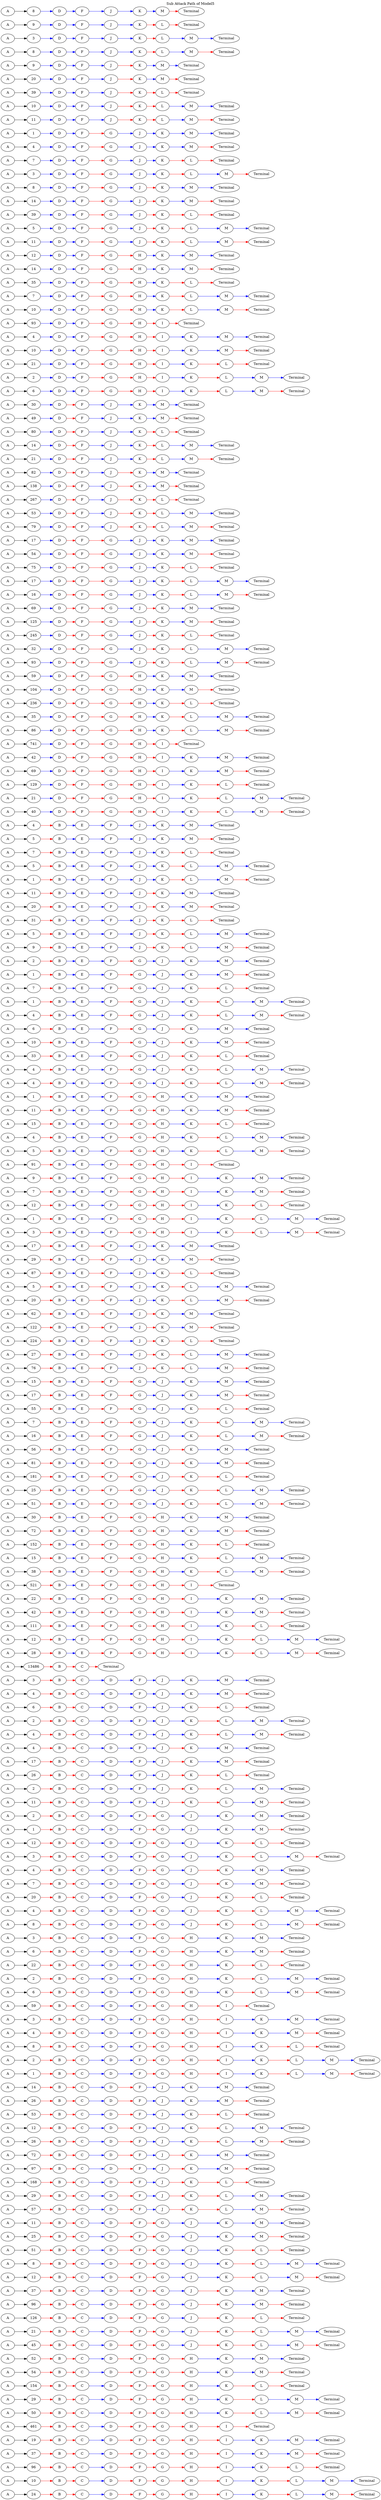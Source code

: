 // Sub Attack Path
digraph SubAttackPathModel {
	graph [label="Sub Attack Path of Model5" labelloc=t rankdir=LR]
	A1 [label=A]
	number_of_attack1 [label=24]
	A1 -> number_of_attack1
	B1 [label=B]
	number_of_attack1 -> B1 [color=red]
	C1 [label=C]
	B1 -> C1 [color=red]
	D1 [label=D]
	C1 -> D1 [color=blue]
	F1 [label=F]
	D1 -> F1 [color=red]
	G1 [label=G]
	F1 -> G1 [color=red]
	H1 [label=H]
	G1 -> H1 [color=red]
	I1 [label=I]
	H1 -> I1 [color=red]
	K1 [label=K]
	I1 -> K1 [color=blue]
	L1 [label=L]
	K1 -> L1 [color=red]
	M1 [label=M]
	L1 -> M1 [color=blue]
	Terminal1 [label=Terminal]
	M1 -> Terminal1 [color=red]
	A2 [label=A]
	number_of_attack2 [label=10]
	A2 -> number_of_attack2
	B2 [label=B]
	number_of_attack2 -> B2 [color=red]
	C2 [label=C]
	B2 -> C2 [color=red]
	D2 [label=D]
	C2 -> D2 [color=blue]
	F2 [label=F]
	D2 -> F2 [color=red]
	G2 [label=G]
	F2 -> G2 [color=red]
	H2 [label=H]
	G2 -> H2 [color=red]
	I2 [label=I]
	H2 -> I2 [color=red]
	K2 [label=K]
	I2 -> K2 [color=blue]
	L2 [label=L]
	K2 -> L2 [color=red]
	M2 [label=M]
	L2 -> M2 [color=blue]
	Terminal2 [label=Terminal]
	M2 -> Terminal2 [color=blue]
	A3 [label=A]
	number_of_attack3 [label=96]
	A3 -> number_of_attack3
	B3 [label=B]
	number_of_attack3 -> B3 [color=red]
	C3 [label=C]
	B3 -> C3 [color=red]
	D3 [label=D]
	C3 -> D3 [color=blue]
	F3 [label=F]
	D3 -> F3 [color=red]
	G3 [label=G]
	F3 -> G3 [color=red]
	H3 [label=H]
	G3 -> H3 [color=red]
	I3 [label=I]
	H3 -> I3 [color=red]
	K3 [label=K]
	I3 -> K3 [color=blue]
	L3 [label=L]
	K3 -> L3 [color=red]
	Terminal3 [label=Terminal]
	L3 -> Terminal3 [color=red]
	A4 [label=A]
	number_of_attack4 [label=37]
	A4 -> number_of_attack4
	B4 [label=B]
	number_of_attack4 -> B4 [color=red]
	C4 [label=C]
	B4 -> C4 [color=red]
	D4 [label=D]
	C4 -> D4 [color=blue]
	F4 [label=F]
	D4 -> F4 [color=red]
	G4 [label=G]
	F4 -> G4 [color=red]
	H4 [label=H]
	G4 -> H4 [color=red]
	I4 [label=I]
	H4 -> I4 [color=red]
	K4 [label=K]
	I4 -> K4 [color=blue]
	M4 [label=M]
	K4 -> M4 [color=blue]
	Terminal4 [label=Terminal]
	M4 -> Terminal4 [color=red]
	A5 [label=A]
	number_of_attack5 [label=19]
	A5 -> number_of_attack5
	B5 [label=B]
	number_of_attack5 -> B5 [color=red]
	C5 [label=C]
	B5 -> C5 [color=red]
	D5 [label=D]
	C5 -> D5 [color=blue]
	F5 [label=F]
	D5 -> F5 [color=red]
	G5 [label=G]
	F5 -> G5 [color=red]
	H5 [label=H]
	G5 -> H5 [color=red]
	I5 [label=I]
	H5 -> I5 [color=red]
	K5 [label=K]
	I5 -> K5 [color=blue]
	M5 [label=M]
	K5 -> M5 [color=blue]
	Terminal5 [label=Terminal]
	M5 -> Terminal5 [color=blue]
	A6 [label=A]
	number_of_attack6 [label=461]
	A6 -> number_of_attack6
	B6 [label=B]
	number_of_attack6 -> B6 [color=red]
	C6 [label=C]
	B6 -> C6 [color=red]
	D6 [label=D]
	C6 -> D6 [color=blue]
	F6 [label=F]
	D6 -> F6 [color=red]
	G6 [label=G]
	F6 -> G6 [color=red]
	H6 [label=H]
	G6 -> H6 [color=red]
	I6 [label=I]
	H6 -> I6 [color=red]
	Terminal6 [label=Terminal]
	I6 -> Terminal6 [color=red]
	A7 [label=A]
	number_of_attack7 [label=50]
	A7 -> number_of_attack7
	B7 [label=B]
	number_of_attack7 -> B7 [color=red]
	C7 [label=C]
	B7 -> C7 [color=red]
	D7 [label=D]
	C7 -> D7 [color=blue]
	F7 [label=F]
	D7 -> F7 [color=red]
	G7 [label=G]
	F7 -> G7 [color=red]
	H7 [label=H]
	G7 -> H7 [color=red]
	K7 [label=K]
	H7 -> K7 [color=blue]
	L7 [label=L]
	K7 -> L7 [color=red]
	M7 [label=M]
	L7 -> M7 [color=blue]
	Terminal7 [label=Terminal]
	M7 -> Terminal7 [color=red]
	A8 [label=A]
	number_of_attack8 [label=29]
	A8 -> number_of_attack8
	B8 [label=B]
	number_of_attack8 -> B8 [color=red]
	C8 [label=C]
	B8 -> C8 [color=red]
	D8 [label=D]
	C8 -> D8 [color=blue]
	F8 [label=F]
	D8 -> F8 [color=red]
	G8 [label=G]
	F8 -> G8 [color=red]
	H8 [label=H]
	G8 -> H8 [color=red]
	K8 [label=K]
	H8 -> K8 [color=blue]
	L8 [label=L]
	K8 -> L8 [color=red]
	M8 [label=M]
	L8 -> M8 [color=blue]
	Terminal8 [label=Terminal]
	M8 -> Terminal8 [color=blue]
	A9 [label=A]
	number_of_attack9 [label=154]
	A9 -> number_of_attack9
	B9 [label=B]
	number_of_attack9 -> B9 [color=red]
	C9 [label=C]
	B9 -> C9 [color=red]
	D9 [label=D]
	C9 -> D9 [color=blue]
	F9 [label=F]
	D9 -> F9 [color=red]
	G9 [label=G]
	F9 -> G9 [color=red]
	H9 [label=H]
	G9 -> H9 [color=red]
	K9 [label=K]
	H9 -> K9 [color=blue]
	L9 [label=L]
	K9 -> L9 [color=red]
	Terminal9 [label=Terminal]
	L9 -> Terminal9 [color=red]
	A10 [label=A]
	number_of_attack10 [label=54]
	A10 -> number_of_attack10
	B10 [label=B]
	number_of_attack10 -> B10 [color=red]
	C10 [label=C]
	B10 -> C10 [color=red]
	D10 [label=D]
	C10 -> D10 [color=blue]
	F10 [label=F]
	D10 -> F10 [color=red]
	G10 [label=G]
	F10 -> G10 [color=red]
	H10 [label=H]
	G10 -> H10 [color=red]
	K10 [label=K]
	H10 -> K10 [color=blue]
	M10 [label=M]
	K10 -> M10 [color=blue]
	Terminal10 [label=Terminal]
	M10 -> Terminal10 [color=red]
	A11 [label=A]
	number_of_attack11 [label=52]
	A11 -> number_of_attack11
	B11 [label=B]
	number_of_attack11 -> B11 [color=red]
	C11 [label=C]
	B11 -> C11 [color=red]
	D11 [label=D]
	C11 -> D11 [color=blue]
	F11 [label=F]
	D11 -> F11 [color=red]
	G11 [label=G]
	F11 -> G11 [color=red]
	H11 [label=H]
	G11 -> H11 [color=red]
	K11 [label=K]
	H11 -> K11 [color=blue]
	M11 [label=M]
	K11 -> M11 [color=blue]
	Terminal11 [label=Terminal]
	M11 -> Terminal11 [color=blue]
	A12 [label=A]
	number_of_attack12 [label=45]
	A12 -> number_of_attack12
	B12 [label=B]
	number_of_attack12 -> B12 [color=red]
	C12 [label=C]
	B12 -> C12 [color=red]
	D12 [label=D]
	C12 -> D12 [color=blue]
	F12 [label=F]
	D12 -> F12 [color=red]
	G12 [label=G]
	F12 -> G12 [color=red]
	J12 [label=J]
	G12 -> J12 [color=blue]
	K12 [label=K]
	J12 -> K12 [color=red]
	L12 [label=L]
	K12 -> L12 [color=red]
	M12 [label=M]
	L12 -> M12 [color=blue]
	Terminal12 [label=Terminal]
	M12 -> Terminal12 [color=red]
	A13 [label=A]
	number_of_attack13 [label=21]
	A13 -> number_of_attack13
	B13 [label=B]
	number_of_attack13 -> B13 [color=red]
	C13 [label=C]
	B13 -> C13 [color=red]
	D13 [label=D]
	C13 -> D13 [color=blue]
	F13 [label=F]
	D13 -> F13 [color=red]
	G13 [label=G]
	F13 -> G13 [color=red]
	J13 [label=J]
	G13 -> J13 [color=blue]
	K13 [label=K]
	J13 -> K13 [color=red]
	L13 [label=L]
	K13 -> L13 [color=red]
	M13 [label=M]
	L13 -> M13 [color=blue]
	Terminal13 [label=Terminal]
	M13 -> Terminal13 [color=blue]
	A14 [label=A]
	number_of_attack14 [label=126]
	A14 -> number_of_attack14
	B14 [label=B]
	number_of_attack14 -> B14 [color=red]
	C14 [label=C]
	B14 -> C14 [color=red]
	D14 [label=D]
	C14 -> D14 [color=blue]
	F14 [label=F]
	D14 -> F14 [color=red]
	G14 [label=G]
	F14 -> G14 [color=red]
	J14 [label=J]
	G14 -> J14 [color=blue]
	K14 [label=K]
	J14 -> K14 [color=red]
	L14 [label=L]
	K14 -> L14 [color=red]
	Terminal14 [label=Terminal]
	L14 -> Terminal14 [color=red]
	A15 [label=A]
	number_of_attack15 [label=96]
	A15 -> number_of_attack15
	B15 [label=B]
	number_of_attack15 -> B15 [color=red]
	C15 [label=C]
	B15 -> C15 [color=red]
	D15 [label=D]
	C15 -> D15 [color=blue]
	F15 [label=F]
	D15 -> F15 [color=red]
	G15 [label=G]
	F15 -> G15 [color=red]
	J15 [label=J]
	G15 -> J15 [color=blue]
	K15 [label=K]
	J15 -> K15 [color=red]
	M15 [label=M]
	K15 -> M15 [color=blue]
	Terminal15 [label=Terminal]
	M15 -> Terminal15 [color=red]
	A16 [label=A]
	number_of_attack16 [label=37]
	A16 -> number_of_attack16
	B16 [label=B]
	number_of_attack16 -> B16 [color=red]
	C16 [label=C]
	B16 -> C16 [color=red]
	D16 [label=D]
	C16 -> D16 [color=blue]
	F16 [label=F]
	D16 -> F16 [color=red]
	G16 [label=G]
	F16 -> G16 [color=red]
	J16 [label=J]
	G16 -> J16 [color=blue]
	K16 [label=K]
	J16 -> K16 [color=red]
	M16 [label=M]
	K16 -> M16 [color=blue]
	Terminal16 [label=Terminal]
	M16 -> Terminal16 [color=blue]
	A17 [label=A]
	number_of_attack17 [label=12]
	A17 -> number_of_attack17
	B17 [label=B]
	number_of_attack17 -> B17 [color=red]
	C17 [label=C]
	B17 -> C17 [color=red]
	D17 [label=D]
	C17 -> D17 [color=blue]
	F17 [label=F]
	D17 -> F17 [color=red]
	G17 [label=G]
	F17 -> G17 [color=red]
	J17 [label=J]
	G17 -> J17 [color=blue]
	K17 [label=K]
	J17 -> K17 [color=blue]
	L17 [label=L]
	K17 -> L17 [color=red]
	M17 [label=M]
	L17 -> M17 [color=blue]
	Terminal17 [label=Terminal]
	M17 -> Terminal17 [color=red]
	A18 [label=A]
	number_of_attack18 [label=8]
	A18 -> number_of_attack18
	B18 [label=B]
	number_of_attack18 -> B18 [color=red]
	C18 [label=C]
	B18 -> C18 [color=red]
	D18 [label=D]
	C18 -> D18 [color=blue]
	F18 [label=F]
	D18 -> F18 [color=red]
	G18 [label=G]
	F18 -> G18 [color=red]
	J18 [label=J]
	G18 -> J18 [color=blue]
	K18 [label=K]
	J18 -> K18 [color=blue]
	L18 [label=L]
	K18 -> L18 [color=red]
	M18 [label=M]
	L18 -> M18 [color=blue]
	Terminal18 [label=Terminal]
	M18 -> Terminal18 [color=blue]
	A19 [label=A]
	number_of_attack19 [label=51]
	A19 -> number_of_attack19
	B19 [label=B]
	number_of_attack19 -> B19 [color=red]
	C19 [label=C]
	B19 -> C19 [color=red]
	D19 [label=D]
	C19 -> D19 [color=blue]
	F19 [label=F]
	D19 -> F19 [color=red]
	G19 [label=G]
	F19 -> G19 [color=red]
	J19 [label=J]
	G19 -> J19 [color=blue]
	K19 [label=K]
	J19 -> K19 [color=blue]
	L19 [label=L]
	K19 -> L19 [color=red]
	Terminal19 [label=Terminal]
	L19 -> Terminal19 [color=red]
	A20 [label=A]
	number_of_attack20 [label=25]
	A20 -> number_of_attack20
	B20 [label=B]
	number_of_attack20 -> B20 [color=red]
	C20 [label=C]
	B20 -> C20 [color=red]
	D20 [label=D]
	C20 -> D20 [color=blue]
	F20 [label=F]
	D20 -> F20 [color=red]
	G20 [label=G]
	F20 -> G20 [color=red]
	J20 [label=J]
	G20 -> J20 [color=blue]
	K20 [label=K]
	J20 -> K20 [color=blue]
	M20 [label=M]
	K20 -> M20 [color=blue]
	Terminal20 [label=Terminal]
	M20 -> Terminal20 [color=red]
	A21 [label=A]
	number_of_attack21 [label=11]
	A21 -> number_of_attack21
	B21 [label=B]
	number_of_attack21 -> B21 [color=red]
	C21 [label=C]
	B21 -> C21 [color=red]
	D21 [label=D]
	C21 -> D21 [color=blue]
	F21 [label=F]
	D21 -> F21 [color=red]
	G21 [label=G]
	F21 -> G21 [color=red]
	J21 [label=J]
	G21 -> J21 [color=blue]
	K21 [label=K]
	J21 -> K21 [color=blue]
	M21 [label=M]
	K21 -> M21 [color=blue]
	Terminal21 [label=Terminal]
	M21 -> Terminal21 [color=blue]
	A22 [label=A]
	number_of_attack22 [label=57]
	A22 -> number_of_attack22
	B22 [label=B]
	number_of_attack22 -> B22 [color=red]
	C22 [label=C]
	B22 -> C22 [color=red]
	D22 [label=D]
	C22 -> D22 [color=blue]
	F22 [label=F]
	D22 -> F22 [color=red]
	J22 [label=J]
	F22 -> J22 [color=blue]
	K22 [label=K]
	J22 -> K22 [color=red]
	L22 [label=L]
	K22 -> L22 [color=red]
	M22 [label=M]
	L22 -> M22 [color=blue]
	Terminal22 [label=Terminal]
	M22 -> Terminal22 [color=red]
	A23 [label=A]
	number_of_attack23 [label=29]
	A23 -> number_of_attack23
	B23 [label=B]
	number_of_attack23 -> B23 [color=red]
	C23 [label=C]
	B23 -> C23 [color=red]
	D23 [label=D]
	C23 -> D23 [color=blue]
	F23 [label=F]
	D23 -> F23 [color=red]
	J23 [label=J]
	F23 -> J23 [color=blue]
	K23 [label=K]
	J23 -> K23 [color=red]
	L23 [label=L]
	K23 -> L23 [color=red]
	M23 [label=M]
	L23 -> M23 [color=blue]
	Terminal23 [label=Terminal]
	M23 -> Terminal23 [color=blue]
	A24 [label=A]
	number_of_attack24 [label=168]
	A24 -> number_of_attack24
	B24 [label=B]
	number_of_attack24 -> B24 [color=red]
	C24 [label=C]
	B24 -> C24 [color=red]
	D24 [label=D]
	C24 -> D24 [color=blue]
	F24 [label=F]
	D24 -> F24 [color=red]
	J24 [label=J]
	F24 -> J24 [color=blue]
	K24 [label=K]
	J24 -> K24 [color=red]
	L24 [label=L]
	K24 -> L24 [color=red]
	Terminal24 [label=Terminal]
	L24 -> Terminal24 [color=red]
	A25 [label=A]
	number_of_attack25 [label=97]
	A25 -> number_of_attack25
	B25 [label=B]
	number_of_attack25 -> B25 [color=red]
	C25 [label=C]
	B25 -> C25 [color=red]
	D25 [label=D]
	C25 -> D25 [color=blue]
	F25 [label=F]
	D25 -> F25 [color=red]
	J25 [label=J]
	F25 -> J25 [color=blue]
	K25 [label=K]
	J25 -> K25 [color=red]
	M25 [label=M]
	K25 -> M25 [color=blue]
	Terminal25 [label=Terminal]
	M25 -> Terminal25 [color=red]
	A26 [label=A]
	number_of_attack26 [label=72]
	A26 -> number_of_attack26
	B26 [label=B]
	number_of_attack26 -> B26 [color=red]
	C26 [label=C]
	B26 -> C26 [color=red]
	D26 [label=D]
	C26 -> D26 [color=blue]
	F26 [label=F]
	D26 -> F26 [color=red]
	J26 [label=J]
	F26 -> J26 [color=blue]
	K26 [label=K]
	J26 -> K26 [color=red]
	M26 [label=M]
	K26 -> M26 [color=blue]
	Terminal26 [label=Terminal]
	M26 -> Terminal26 [color=blue]
	A27 [label=A]
	number_of_attack27 [label=26]
	A27 -> number_of_attack27
	B27 [label=B]
	number_of_attack27 -> B27 [color=red]
	C27 [label=C]
	B27 -> C27 [color=red]
	D27 [label=D]
	C27 -> D27 [color=blue]
	F27 [label=F]
	D27 -> F27 [color=red]
	J27 [label=J]
	F27 -> J27 [color=blue]
	K27 [label=K]
	J27 -> K27 [color=blue]
	L27 [label=L]
	K27 -> L27 [color=red]
	M27 [label=M]
	L27 -> M27 [color=blue]
	Terminal27 [label=Terminal]
	M27 -> Terminal27 [color=red]
	A28 [label=A]
	number_of_attack28 [label=12]
	A28 -> number_of_attack28
	B28 [label=B]
	number_of_attack28 -> B28 [color=red]
	C28 [label=C]
	B28 -> C28 [color=red]
	D28 [label=D]
	C28 -> D28 [color=blue]
	F28 [label=F]
	D28 -> F28 [color=red]
	J28 [label=J]
	F28 -> J28 [color=blue]
	K28 [label=K]
	J28 -> K28 [color=blue]
	L28 [label=L]
	K28 -> L28 [color=red]
	M28 [label=M]
	L28 -> M28 [color=blue]
	Terminal28 [label=Terminal]
	M28 -> Terminal28 [color=blue]
	A29 [label=A]
	number_of_attack29 [label=53]
	A29 -> number_of_attack29
	B29 [label=B]
	number_of_attack29 -> B29 [color=red]
	C29 [label=C]
	B29 -> C29 [color=red]
	D29 [label=D]
	C29 -> D29 [color=blue]
	F29 [label=F]
	D29 -> F29 [color=red]
	J29 [label=J]
	F29 -> J29 [color=blue]
	K29 [label=K]
	J29 -> K29 [color=blue]
	L29 [label=L]
	K29 -> L29 [color=red]
	Terminal29 [label=Terminal]
	L29 -> Terminal29 [color=red]
	A30 [label=A]
	number_of_attack30 [label=26]
	A30 -> number_of_attack30
	B30 [label=B]
	number_of_attack30 -> B30 [color=red]
	C30 [label=C]
	B30 -> C30 [color=red]
	D30 [label=D]
	C30 -> D30 [color=blue]
	F30 [label=F]
	D30 -> F30 [color=red]
	J30 [label=J]
	F30 -> J30 [color=blue]
	K30 [label=K]
	J30 -> K30 [color=blue]
	M30 [label=M]
	K30 -> M30 [color=blue]
	Terminal30 [label=Terminal]
	M30 -> Terminal30 [color=red]
	A31 [label=A]
	number_of_attack31 [label=14]
	A31 -> number_of_attack31
	B31 [label=B]
	number_of_attack31 -> B31 [color=red]
	C31 [label=C]
	B31 -> C31 [color=red]
	D31 [label=D]
	C31 -> D31 [color=blue]
	F31 [label=F]
	D31 -> F31 [color=red]
	J31 [label=J]
	F31 -> J31 [color=blue]
	K31 [label=K]
	J31 -> K31 [color=blue]
	M31 [label=M]
	K31 -> M31 [color=blue]
	Terminal31 [label=Terminal]
	M31 -> Terminal31 [color=blue]
	A32 [label=A]
	number_of_attack32 [label=1]
	A32 -> number_of_attack32
	B32 [label=B]
	number_of_attack32 -> B32 [color=red]
	C32 [label=C]
	B32 -> C32 [color=red]
	D32 [label=D]
	C32 -> D32 [color=blue]
	F32 [label=F]
	D32 -> F32 [color=blue]
	G32 [label=G]
	F32 -> G32 [color=red]
	H32 [label=H]
	G32 -> H32 [color=red]
	I32 [label=I]
	H32 -> I32 [color=red]
	K32 [label=K]
	I32 -> K32 [color=blue]
	L32 [label=L]
	K32 -> L32 [color=red]
	M32 [label=M]
	L32 -> M32 [color=blue]
	Terminal32 [label=Terminal]
	M32 -> Terminal32 [color=red]
	A33 [label=A]
	number_of_attack33 [label=2]
	A33 -> number_of_attack33
	B33 [label=B]
	number_of_attack33 -> B33 [color=red]
	C33 [label=C]
	B33 -> C33 [color=red]
	D33 [label=D]
	C33 -> D33 [color=blue]
	F33 [label=F]
	D33 -> F33 [color=blue]
	G33 [label=G]
	F33 -> G33 [color=red]
	H33 [label=H]
	G33 -> H33 [color=red]
	I33 [label=I]
	H33 -> I33 [color=red]
	K33 [label=K]
	I33 -> K33 [color=blue]
	L33 [label=L]
	K33 -> L33 [color=red]
	M33 [label=M]
	L33 -> M33 [color=blue]
	Terminal33 [label=Terminal]
	M33 -> Terminal33 [color=blue]
	A34 [label=A]
	number_of_attack34 [label=8]
	A34 -> number_of_attack34
	B34 [label=B]
	number_of_attack34 -> B34 [color=red]
	C34 [label=C]
	B34 -> C34 [color=red]
	D34 [label=D]
	C34 -> D34 [color=blue]
	F34 [label=F]
	D34 -> F34 [color=blue]
	G34 [label=G]
	F34 -> G34 [color=red]
	H34 [label=H]
	G34 -> H34 [color=red]
	I34 [label=I]
	H34 -> I34 [color=red]
	K34 [label=K]
	I34 -> K34 [color=blue]
	L34 [label=L]
	K34 -> L34 [color=red]
	Terminal34 [label=Terminal]
	L34 -> Terminal34 [color=red]
	A35 [label=A]
	number_of_attack35 [label=4]
	A35 -> number_of_attack35
	B35 [label=B]
	number_of_attack35 -> B35 [color=red]
	C35 [label=C]
	B35 -> C35 [color=red]
	D35 [label=D]
	C35 -> D35 [color=blue]
	F35 [label=F]
	D35 -> F35 [color=blue]
	G35 [label=G]
	F35 -> G35 [color=red]
	H35 [label=H]
	G35 -> H35 [color=red]
	I35 [label=I]
	H35 -> I35 [color=red]
	K35 [label=K]
	I35 -> K35 [color=blue]
	M35 [label=M]
	K35 -> M35 [color=blue]
	Terminal35 [label=Terminal]
	M35 -> Terminal35 [color=red]
	A36 [label=A]
	number_of_attack36 [label=3]
	A36 -> number_of_attack36
	B36 [label=B]
	number_of_attack36 -> B36 [color=red]
	C36 [label=C]
	B36 -> C36 [color=red]
	D36 [label=D]
	C36 -> D36 [color=blue]
	F36 [label=F]
	D36 -> F36 [color=blue]
	G36 [label=G]
	F36 -> G36 [color=red]
	H36 [label=H]
	G36 -> H36 [color=red]
	I36 [label=I]
	H36 -> I36 [color=red]
	K36 [label=K]
	I36 -> K36 [color=blue]
	M36 [label=M]
	K36 -> M36 [color=blue]
	Terminal36 [label=Terminal]
	M36 -> Terminal36 [color=blue]
	A37 [label=A]
	number_of_attack37 [label=59]
	A37 -> number_of_attack37
	B37 [label=B]
	number_of_attack37 -> B37 [color=red]
	C37 [label=C]
	B37 -> C37 [color=red]
	D37 [label=D]
	C37 -> D37 [color=blue]
	F37 [label=F]
	D37 -> F37 [color=blue]
	G37 [label=G]
	F37 -> G37 [color=red]
	H37 [label=H]
	G37 -> H37 [color=red]
	I37 [label=I]
	H37 -> I37 [color=red]
	Terminal37 [label=Terminal]
	I37 -> Terminal37 [color=red]
	A38 [label=A]
	number_of_attack38 [label=6]
	A38 -> number_of_attack38
	B38 [label=B]
	number_of_attack38 -> B38 [color=red]
	C38 [label=C]
	B38 -> C38 [color=red]
	D38 [label=D]
	C38 -> D38 [color=blue]
	F38 [label=F]
	D38 -> F38 [color=blue]
	G38 [label=G]
	F38 -> G38 [color=red]
	H38 [label=H]
	G38 -> H38 [color=red]
	K38 [label=K]
	H38 -> K38 [color=blue]
	L38 [label=L]
	K38 -> L38 [color=red]
	M38 [label=M]
	L38 -> M38 [color=blue]
	Terminal38 [label=Terminal]
	M38 -> Terminal38 [color=red]
	A39 [label=A]
	number_of_attack39 [label=2]
	A39 -> number_of_attack39
	B39 [label=B]
	number_of_attack39 -> B39 [color=red]
	C39 [label=C]
	B39 -> C39 [color=red]
	D39 [label=D]
	C39 -> D39 [color=blue]
	F39 [label=F]
	D39 -> F39 [color=blue]
	G39 [label=G]
	F39 -> G39 [color=red]
	H39 [label=H]
	G39 -> H39 [color=red]
	K39 [label=K]
	H39 -> K39 [color=blue]
	L39 [label=L]
	K39 -> L39 [color=red]
	M39 [label=M]
	L39 -> M39 [color=blue]
	Terminal39 [label=Terminal]
	M39 -> Terminal39 [color=blue]
	A40 [label=A]
	number_of_attack40 [label=22]
	A40 -> number_of_attack40
	B40 [label=B]
	number_of_attack40 -> B40 [color=red]
	C40 [label=C]
	B40 -> C40 [color=red]
	D40 [label=D]
	C40 -> D40 [color=blue]
	F40 [label=F]
	D40 -> F40 [color=blue]
	G40 [label=G]
	F40 -> G40 [color=red]
	H40 [label=H]
	G40 -> H40 [color=red]
	K40 [label=K]
	H40 -> K40 [color=blue]
	L40 [label=L]
	K40 -> L40 [color=red]
	Terminal40 [label=Terminal]
	L40 -> Terminal40 [color=red]
	A41 [label=A]
	number_of_attack41 [label=6]
	A41 -> number_of_attack41
	B41 [label=B]
	number_of_attack41 -> B41 [color=red]
	C41 [label=C]
	B41 -> C41 [color=red]
	D41 [label=D]
	C41 -> D41 [color=blue]
	F41 [label=F]
	D41 -> F41 [color=blue]
	G41 [label=G]
	F41 -> G41 [color=red]
	H41 [label=H]
	G41 -> H41 [color=red]
	K41 [label=K]
	H41 -> K41 [color=blue]
	M41 [label=M]
	K41 -> M41 [color=blue]
	Terminal41 [label=Terminal]
	M41 -> Terminal41 [color=red]
	A42 [label=A]
	number_of_attack42 [label=3]
	A42 -> number_of_attack42
	B42 [label=B]
	number_of_attack42 -> B42 [color=red]
	C42 [label=C]
	B42 -> C42 [color=red]
	D42 [label=D]
	C42 -> D42 [color=blue]
	F42 [label=F]
	D42 -> F42 [color=blue]
	G42 [label=G]
	F42 -> G42 [color=red]
	H42 [label=H]
	G42 -> H42 [color=red]
	K42 [label=K]
	H42 -> K42 [color=blue]
	M42 [label=M]
	K42 -> M42 [color=blue]
	Terminal42 [label=Terminal]
	M42 -> Terminal42 [color=blue]
	A43 [label=A]
	number_of_attack43 [label=8]
	A43 -> number_of_attack43
	B43 [label=B]
	number_of_attack43 -> B43 [color=red]
	C43 [label=C]
	B43 -> C43 [color=red]
	D43 [label=D]
	C43 -> D43 [color=blue]
	F43 [label=F]
	D43 -> F43 [color=blue]
	G43 [label=G]
	F43 -> G43 [color=red]
	J43 [label=J]
	G43 -> J43 [color=blue]
	K43 [label=K]
	J43 -> K43 [color=red]
	L43 [label=L]
	K43 -> L43 [color=red]
	M43 [label=M]
	L43 -> M43 [color=blue]
	Terminal43 [label=Terminal]
	M43 -> Terminal43 [color=red]
	A44 [label=A]
	number_of_attack44 [label=4]
	A44 -> number_of_attack44
	B44 [label=B]
	number_of_attack44 -> B44 [color=red]
	C44 [label=C]
	B44 -> C44 [color=red]
	D44 [label=D]
	C44 -> D44 [color=blue]
	F44 [label=F]
	D44 -> F44 [color=blue]
	G44 [label=G]
	F44 -> G44 [color=red]
	J44 [label=J]
	G44 -> J44 [color=blue]
	K44 [label=K]
	J44 -> K44 [color=red]
	L44 [label=L]
	K44 -> L44 [color=red]
	M44 [label=M]
	L44 -> M44 [color=blue]
	Terminal44 [label=Terminal]
	M44 -> Terminal44 [color=blue]
	A45 [label=A]
	number_of_attack45 [label=20]
	A45 -> number_of_attack45
	B45 [label=B]
	number_of_attack45 -> B45 [color=red]
	C45 [label=C]
	B45 -> C45 [color=red]
	D45 [label=D]
	C45 -> D45 [color=blue]
	F45 [label=F]
	D45 -> F45 [color=blue]
	G45 [label=G]
	F45 -> G45 [color=red]
	J45 [label=J]
	G45 -> J45 [color=blue]
	K45 [label=K]
	J45 -> K45 [color=red]
	L45 [label=L]
	K45 -> L45 [color=red]
	Terminal45 [label=Terminal]
	L45 -> Terminal45 [color=red]
	A46 [label=A]
	number_of_attack46 [label=7]
	A46 -> number_of_attack46
	B46 [label=B]
	number_of_attack46 -> B46 [color=red]
	C46 [label=C]
	B46 -> C46 [color=red]
	D46 [label=D]
	C46 -> D46 [color=blue]
	F46 [label=F]
	D46 -> F46 [color=blue]
	G46 [label=G]
	F46 -> G46 [color=red]
	J46 [label=J]
	G46 -> J46 [color=blue]
	K46 [label=K]
	J46 -> K46 [color=red]
	M46 [label=M]
	K46 -> M46 [color=blue]
	Terminal46 [label=Terminal]
	M46 -> Terminal46 [color=red]
	A47 [label=A]
	number_of_attack47 [label=4]
	A47 -> number_of_attack47
	B47 [label=B]
	number_of_attack47 -> B47 [color=red]
	C47 [label=C]
	B47 -> C47 [color=red]
	D47 [label=D]
	C47 -> D47 [color=blue]
	F47 [label=F]
	D47 -> F47 [color=blue]
	G47 [label=G]
	F47 -> G47 [color=red]
	J47 [label=J]
	G47 -> J47 [color=blue]
	K47 [label=K]
	J47 -> K47 [color=red]
	M47 [label=M]
	K47 -> M47 [color=blue]
	Terminal47 [label=Terminal]
	M47 -> Terminal47 [color=blue]
	A48 [label=A]
	number_of_attack48 [label=3]
	A48 -> number_of_attack48
	B48 [label=B]
	number_of_attack48 -> B48 [color=red]
	C48 [label=C]
	B48 -> C48 [color=red]
	D48 [label=D]
	C48 -> D48 [color=blue]
	F48 [label=F]
	D48 -> F48 [color=blue]
	G48 [label=G]
	F48 -> G48 [color=red]
	J48 [label=J]
	G48 -> J48 [color=blue]
	K48 [label=K]
	J48 -> K48 [color=blue]
	L48 [label=L]
	K48 -> L48 [color=red]
	M48 [label=M]
	L48 -> M48 [color=blue]
	Terminal48 [label=Terminal]
	M48 -> Terminal48 [color=red]
	A49 [label=A]
	number_of_attack49 [label=12]
	A49 -> number_of_attack49
	B49 [label=B]
	number_of_attack49 -> B49 [color=red]
	C49 [label=C]
	B49 -> C49 [color=red]
	D49 [label=D]
	C49 -> D49 [color=blue]
	F49 [label=F]
	D49 -> F49 [color=blue]
	G49 [label=G]
	F49 -> G49 [color=red]
	J49 [label=J]
	G49 -> J49 [color=blue]
	K49 [label=K]
	J49 -> K49 [color=blue]
	L49 [label=L]
	K49 -> L49 [color=red]
	Terminal49 [label=Terminal]
	L49 -> Terminal49 [color=red]
	A50 [label=A]
	number_of_attack50 [label=1]
	A50 -> number_of_attack50
	B50 [label=B]
	number_of_attack50 -> B50 [color=red]
	C50 [label=C]
	B50 -> C50 [color=red]
	D50 [label=D]
	C50 -> D50 [color=blue]
	F50 [label=F]
	D50 -> F50 [color=blue]
	G50 [label=G]
	F50 -> G50 [color=red]
	J50 [label=J]
	G50 -> J50 [color=blue]
	K50 [label=K]
	J50 -> K50 [color=blue]
	M50 [label=M]
	K50 -> M50 [color=blue]
	Terminal50 [label=Terminal]
	M50 -> Terminal50 [color=red]
	A51 [label=A]
	number_of_attack51 [label=2]
	A51 -> number_of_attack51
	B51 [label=B]
	number_of_attack51 -> B51 [color=red]
	C51 [label=C]
	B51 -> C51 [color=red]
	D51 [label=D]
	C51 -> D51 [color=blue]
	F51 [label=F]
	D51 -> F51 [color=blue]
	G51 [label=G]
	F51 -> G51 [color=red]
	J51 [label=J]
	G51 -> J51 [color=blue]
	K51 [label=K]
	J51 -> K51 [color=blue]
	M51 [label=M]
	K51 -> M51 [color=blue]
	Terminal51 [label=Terminal]
	M51 -> Terminal51 [color=blue]
	A52 [label=A]
	number_of_attack52 [label=11]
	A52 -> number_of_attack52
	B52 [label=B]
	number_of_attack52 -> B52 [color=red]
	C52 [label=C]
	B52 -> C52 [color=red]
	D52 [label=D]
	C52 -> D52 [color=blue]
	F52 [label=F]
	D52 -> F52 [color=blue]
	J52 [label=J]
	F52 -> J52 [color=blue]
	K52 [label=K]
	J52 -> K52 [color=red]
	L52 [label=L]
	K52 -> L52 [color=red]
	M52 [label=M]
	L52 -> M52 [color=blue]
	Terminal52 [label=Terminal]
	M52 -> Terminal52 [color=red]
	A53 [label=A]
	number_of_attack53 [label=2]
	A53 -> number_of_attack53
	B53 [label=B]
	number_of_attack53 -> B53 [color=red]
	C53 [label=C]
	B53 -> C53 [color=red]
	D53 [label=D]
	C53 -> D53 [color=blue]
	F53 [label=F]
	D53 -> F53 [color=blue]
	J53 [label=J]
	F53 -> J53 [color=blue]
	K53 [label=K]
	J53 -> K53 [color=red]
	L53 [label=L]
	K53 -> L53 [color=red]
	M53 [label=M]
	L53 -> M53 [color=blue]
	Terminal53 [label=Terminal]
	M53 -> Terminal53 [color=blue]
	A54 [label=A]
	number_of_attack54 [label=26]
	A54 -> number_of_attack54
	B54 [label=B]
	number_of_attack54 -> B54 [color=red]
	C54 [label=C]
	B54 -> C54 [color=red]
	D54 [label=D]
	C54 -> D54 [color=blue]
	F54 [label=F]
	D54 -> F54 [color=blue]
	J54 [label=J]
	F54 -> J54 [color=blue]
	K54 [label=K]
	J54 -> K54 [color=red]
	L54 [label=L]
	K54 -> L54 [color=red]
	Terminal54 [label=Terminal]
	L54 -> Terminal54 [color=red]
	A55 [label=A]
	number_of_attack55 [label=17]
	A55 -> number_of_attack55
	B55 [label=B]
	number_of_attack55 -> B55 [color=red]
	C55 [label=C]
	B55 -> C55 [color=red]
	D55 [label=D]
	C55 -> D55 [color=blue]
	F55 [label=F]
	D55 -> F55 [color=blue]
	J55 [label=J]
	F55 -> J55 [color=blue]
	K55 [label=K]
	J55 -> K55 [color=red]
	M55 [label=M]
	K55 -> M55 [color=blue]
	Terminal55 [label=Terminal]
	M55 -> Terminal55 [color=red]
	A56 [label=A]
	number_of_attack56 [label=4]
	A56 -> number_of_attack56
	B56 [label=B]
	number_of_attack56 -> B56 [color=red]
	C56 [label=C]
	B56 -> C56 [color=red]
	D56 [label=D]
	C56 -> D56 [color=blue]
	F56 [label=F]
	D56 -> F56 [color=blue]
	J56 [label=J]
	F56 -> J56 [color=blue]
	K56 [label=K]
	J56 -> K56 [color=red]
	M56 [label=M]
	K56 -> M56 [color=blue]
	Terminal56 [label=Terminal]
	M56 -> Terminal56 [color=blue]
	A57 [label=A]
	number_of_attack57 [label=4]
	A57 -> number_of_attack57
	B57 [label=B]
	number_of_attack57 -> B57 [color=red]
	C57 [label=C]
	B57 -> C57 [color=red]
	D57 [label=D]
	C57 -> D57 [color=blue]
	F57 [label=F]
	D57 -> F57 [color=blue]
	J57 [label=J]
	F57 -> J57 [color=blue]
	K57 [label=K]
	J57 -> K57 [color=blue]
	L57 [label=L]
	K57 -> L57 [color=red]
	M57 [label=M]
	L57 -> M57 [color=blue]
	Terminal57 [label=Terminal]
	M57 -> Terminal57 [color=red]
	A58 [label=A]
	number_of_attack58 [label=2]
	A58 -> number_of_attack58
	B58 [label=B]
	number_of_attack58 -> B58 [color=red]
	C58 [label=C]
	B58 -> C58 [color=red]
	D58 [label=D]
	C58 -> D58 [color=blue]
	F58 [label=F]
	D58 -> F58 [color=blue]
	J58 [label=J]
	F58 -> J58 [color=blue]
	K58 [label=K]
	J58 -> K58 [color=blue]
	L58 [label=L]
	K58 -> L58 [color=red]
	M58 [label=M]
	L58 -> M58 [color=blue]
	Terminal58 [label=Terminal]
	M58 -> Terminal58 [color=blue]
	A59 [label=A]
	number_of_attack59 [label=6]
	A59 -> number_of_attack59
	B59 [label=B]
	number_of_attack59 -> B59 [color=red]
	C59 [label=C]
	B59 -> C59 [color=red]
	D59 [label=D]
	C59 -> D59 [color=blue]
	F59 [label=F]
	D59 -> F59 [color=blue]
	J59 [label=J]
	F59 -> J59 [color=blue]
	K59 [label=K]
	J59 -> K59 [color=blue]
	L59 [label=L]
	K59 -> L59 [color=red]
	Terminal59 [label=Terminal]
	L59 -> Terminal59 [color=red]
	A60 [label=A]
	number_of_attack60 [label=4]
	A60 -> number_of_attack60
	B60 [label=B]
	number_of_attack60 -> B60 [color=red]
	C60 [label=C]
	B60 -> C60 [color=red]
	D60 [label=D]
	C60 -> D60 [color=blue]
	F60 [label=F]
	D60 -> F60 [color=blue]
	J60 [label=J]
	F60 -> J60 [color=blue]
	K60 [label=K]
	J60 -> K60 [color=blue]
	M60 [label=M]
	K60 -> M60 [color=blue]
	Terminal60 [label=Terminal]
	M60 -> Terminal60 [color=red]
	A61 [label=A]
	number_of_attack61 [label=3]
	A61 -> number_of_attack61
	B61 [label=B]
	number_of_attack61 -> B61 [color=red]
	C61 [label=C]
	B61 -> C61 [color=red]
	D61 [label=D]
	C61 -> D61 [color=blue]
	F61 [label=F]
	D61 -> F61 [color=blue]
	J61 [label=J]
	F61 -> J61 [color=blue]
	K61 [label=K]
	J61 -> K61 [color=blue]
	M61 [label=M]
	K61 -> M61 [color=blue]
	Terminal61 [label=Terminal]
	M61 -> Terminal61 [color=blue]
	A62 [label=A]
	number_of_attack62 [label=13486]
	A62 -> number_of_attack62
	B62 [label=B]
	number_of_attack62 -> B62 [color=red]
	C62 [label=C]
	B62 -> C62 [color=red]
	Terminal62 [label=Terminal]
	C62 -> Terminal62 [color=red]
	A63 [label=A]
	number_of_attack63 [label=28]
	A63 -> number_of_attack63
	B63 [label=B]
	number_of_attack63 -> B63 [color=red]
	E63 [label=E]
	B63 -> E63 [color=blue]
	F63 [label=F]
	E63 -> F63 [color=red]
	G63 [label=G]
	F63 -> G63 [color=red]
	H63 [label=H]
	G63 -> H63 [color=red]
	I63 [label=I]
	H63 -> I63 [color=red]
	K63 [label=K]
	I63 -> K63 [color=blue]
	L63 [label=L]
	K63 -> L63 [color=red]
	M63 [label=M]
	L63 -> M63 [color=blue]
	Terminal63 [label=Terminal]
	M63 -> Terminal63 [color=red]
	A64 [label=A]
	number_of_attack64 [label=12]
	A64 -> number_of_attack64
	B64 [label=B]
	number_of_attack64 -> B64 [color=red]
	E64 [label=E]
	B64 -> E64 [color=blue]
	F64 [label=F]
	E64 -> F64 [color=red]
	G64 [label=G]
	F64 -> G64 [color=red]
	H64 [label=H]
	G64 -> H64 [color=red]
	I64 [label=I]
	H64 -> I64 [color=red]
	K64 [label=K]
	I64 -> K64 [color=blue]
	L64 [label=L]
	K64 -> L64 [color=red]
	M64 [label=M]
	L64 -> M64 [color=blue]
	Terminal64 [label=Terminal]
	M64 -> Terminal64 [color=blue]
	A65 [label=A]
	number_of_attack65 [label=111]
	A65 -> number_of_attack65
	B65 [label=B]
	number_of_attack65 -> B65 [color=red]
	E65 [label=E]
	B65 -> E65 [color=blue]
	F65 [label=F]
	E65 -> F65 [color=red]
	G65 [label=G]
	F65 -> G65 [color=red]
	H65 [label=H]
	G65 -> H65 [color=red]
	I65 [label=I]
	H65 -> I65 [color=red]
	K65 [label=K]
	I65 -> K65 [color=blue]
	L65 [label=L]
	K65 -> L65 [color=red]
	Terminal65 [label=Terminal]
	L65 -> Terminal65 [color=red]
	A66 [label=A]
	number_of_attack66 [label=42]
	A66 -> number_of_attack66
	B66 [label=B]
	number_of_attack66 -> B66 [color=red]
	E66 [label=E]
	B66 -> E66 [color=blue]
	F66 [label=F]
	E66 -> F66 [color=red]
	G66 [label=G]
	F66 -> G66 [color=red]
	H66 [label=H]
	G66 -> H66 [color=red]
	I66 [label=I]
	H66 -> I66 [color=red]
	K66 [label=K]
	I66 -> K66 [color=blue]
	M66 [label=M]
	K66 -> M66 [color=blue]
	Terminal66 [label=Terminal]
	M66 -> Terminal66 [color=red]
	A67 [label=A]
	number_of_attack67 [label=22]
	A67 -> number_of_attack67
	B67 [label=B]
	number_of_attack67 -> B67 [color=red]
	E67 [label=E]
	B67 -> E67 [color=blue]
	F67 [label=F]
	E67 -> F67 [color=red]
	G67 [label=G]
	F67 -> G67 [color=red]
	H67 [label=H]
	G67 -> H67 [color=red]
	I67 [label=I]
	H67 -> I67 [color=red]
	K67 [label=K]
	I67 -> K67 [color=blue]
	M67 [label=M]
	K67 -> M67 [color=blue]
	Terminal67 [label=Terminal]
	M67 -> Terminal67 [color=blue]
	A68 [label=A]
	number_of_attack68 [label=521]
	A68 -> number_of_attack68
	B68 [label=B]
	number_of_attack68 -> B68 [color=red]
	E68 [label=E]
	B68 -> E68 [color=blue]
	F68 [label=F]
	E68 -> F68 [color=red]
	G68 [label=G]
	F68 -> G68 [color=red]
	H68 [label=H]
	G68 -> H68 [color=red]
	I68 [label=I]
	H68 -> I68 [color=red]
	Terminal68 [label=Terminal]
	I68 -> Terminal68 [color=red]
	A69 [label=A]
	number_of_attack69 [label=38]
	A69 -> number_of_attack69
	B69 [label=B]
	number_of_attack69 -> B69 [color=red]
	E69 [label=E]
	B69 -> E69 [color=blue]
	F69 [label=F]
	E69 -> F69 [color=red]
	G69 [label=G]
	F69 -> G69 [color=red]
	H69 [label=H]
	G69 -> H69 [color=red]
	K69 [label=K]
	H69 -> K69 [color=blue]
	L69 [label=L]
	K69 -> L69 [color=red]
	M69 [label=M]
	L69 -> M69 [color=blue]
	Terminal69 [label=Terminal]
	M69 -> Terminal69 [color=red]
	A70 [label=A]
	number_of_attack70 [label=15]
	A70 -> number_of_attack70
	B70 [label=B]
	number_of_attack70 -> B70 [color=red]
	E70 [label=E]
	B70 -> E70 [color=blue]
	F70 [label=F]
	E70 -> F70 [color=red]
	G70 [label=G]
	F70 -> G70 [color=red]
	H70 [label=H]
	G70 -> H70 [color=red]
	K70 [label=K]
	H70 -> K70 [color=blue]
	L70 [label=L]
	K70 -> L70 [color=red]
	M70 [label=M]
	L70 -> M70 [color=blue]
	Terminal70 [label=Terminal]
	M70 -> Terminal70 [color=blue]
	A71 [label=A]
	number_of_attack71 [label=152]
	A71 -> number_of_attack71
	B71 [label=B]
	number_of_attack71 -> B71 [color=red]
	E71 [label=E]
	B71 -> E71 [color=blue]
	F71 [label=F]
	E71 -> F71 [color=red]
	G71 [label=G]
	F71 -> G71 [color=red]
	H71 [label=H]
	G71 -> H71 [color=red]
	K71 [label=K]
	H71 -> K71 [color=blue]
	L71 [label=L]
	K71 -> L71 [color=red]
	Terminal71 [label=Terminal]
	L71 -> Terminal71 [color=red]
	A72 [label=A]
	number_of_attack72 [label=72]
	A72 -> number_of_attack72
	B72 [label=B]
	number_of_attack72 -> B72 [color=red]
	E72 [label=E]
	B72 -> E72 [color=blue]
	F72 [label=F]
	E72 -> F72 [color=red]
	G72 [label=G]
	F72 -> G72 [color=red]
	H72 [label=H]
	G72 -> H72 [color=red]
	K72 [label=K]
	H72 -> K72 [color=blue]
	M72 [label=M]
	K72 -> M72 [color=blue]
	Terminal72 [label=Terminal]
	M72 -> Terminal72 [color=red]
	A73 [label=A]
	number_of_attack73 [label=30]
	A73 -> number_of_attack73
	B73 [label=B]
	number_of_attack73 -> B73 [color=red]
	E73 [label=E]
	B73 -> E73 [color=blue]
	F73 [label=F]
	E73 -> F73 [color=red]
	G73 [label=G]
	F73 -> G73 [color=red]
	H73 [label=H]
	G73 -> H73 [color=red]
	K73 [label=K]
	H73 -> K73 [color=blue]
	M73 [label=M]
	K73 -> M73 [color=blue]
	Terminal73 [label=Terminal]
	M73 -> Terminal73 [color=blue]
	A74 [label=A]
	number_of_attack74 [label=51]
	A74 -> number_of_attack74
	B74 [label=B]
	number_of_attack74 -> B74 [color=red]
	E74 [label=E]
	B74 -> E74 [color=blue]
	F74 [label=F]
	E74 -> F74 [color=red]
	G74 [label=G]
	F74 -> G74 [color=red]
	J74 [label=J]
	G74 -> J74 [color=blue]
	K74 [label=K]
	J74 -> K74 [color=red]
	L74 [label=L]
	K74 -> L74 [color=red]
	M74 [label=M]
	L74 -> M74 [color=blue]
	Terminal74 [label=Terminal]
	M74 -> Terminal74 [color=red]
	A75 [label=A]
	number_of_attack75 [label=25]
	A75 -> number_of_attack75
	B75 [label=B]
	number_of_attack75 -> B75 [color=red]
	E75 [label=E]
	B75 -> E75 [color=blue]
	F75 [label=F]
	E75 -> F75 [color=red]
	G75 [label=G]
	F75 -> G75 [color=red]
	J75 [label=J]
	G75 -> J75 [color=blue]
	K75 [label=K]
	J75 -> K75 [color=red]
	L75 [label=L]
	K75 -> L75 [color=red]
	M75 [label=M]
	L75 -> M75 [color=blue]
	Terminal75 [label=Terminal]
	M75 -> Terminal75 [color=blue]
	A76 [label=A]
	number_of_attack76 [label=181]
	A76 -> number_of_attack76
	B76 [label=B]
	number_of_attack76 -> B76 [color=red]
	E76 [label=E]
	B76 -> E76 [color=blue]
	F76 [label=F]
	E76 -> F76 [color=red]
	G76 [label=G]
	F76 -> G76 [color=red]
	J76 [label=J]
	G76 -> J76 [color=blue]
	K76 [label=K]
	J76 -> K76 [color=red]
	L76 [label=L]
	K76 -> L76 [color=red]
	Terminal76 [label=Terminal]
	L76 -> Terminal76 [color=red]
	A77 [label=A]
	number_of_attack77 [label=81]
	A77 -> number_of_attack77
	B77 [label=B]
	number_of_attack77 -> B77 [color=red]
	E77 [label=E]
	B77 -> E77 [color=blue]
	F77 [label=F]
	E77 -> F77 [color=red]
	G77 [label=G]
	F77 -> G77 [color=red]
	J77 [label=J]
	G77 -> J77 [color=blue]
	K77 [label=K]
	J77 -> K77 [color=red]
	M77 [label=M]
	K77 -> M77 [color=blue]
	Terminal77 [label=Terminal]
	M77 -> Terminal77 [color=red]
	A78 [label=A]
	number_of_attack78 [label=56]
	A78 -> number_of_attack78
	B78 [label=B]
	number_of_attack78 -> B78 [color=red]
	E78 [label=E]
	B78 -> E78 [color=blue]
	F78 [label=F]
	E78 -> F78 [color=red]
	G78 [label=G]
	F78 -> G78 [color=red]
	J78 [label=J]
	G78 -> J78 [color=blue]
	K78 [label=K]
	J78 -> K78 [color=red]
	M78 [label=M]
	K78 -> M78 [color=blue]
	Terminal78 [label=Terminal]
	M78 -> Terminal78 [color=blue]
	A79 [label=A]
	number_of_attack79 [label=16]
	A79 -> number_of_attack79
	B79 [label=B]
	number_of_attack79 -> B79 [color=red]
	E79 [label=E]
	B79 -> E79 [color=blue]
	F79 [label=F]
	E79 -> F79 [color=red]
	G79 [label=G]
	F79 -> G79 [color=red]
	J79 [label=J]
	G79 -> J79 [color=blue]
	K79 [label=K]
	J79 -> K79 [color=blue]
	L79 [label=L]
	K79 -> L79 [color=red]
	M79 [label=M]
	L79 -> M79 [color=blue]
	Terminal79 [label=Terminal]
	M79 -> Terminal79 [color=red]
	A80 [label=A]
	number_of_attack80 [label=7]
	A80 -> number_of_attack80
	B80 [label=B]
	number_of_attack80 -> B80 [color=red]
	E80 [label=E]
	B80 -> E80 [color=blue]
	F80 [label=F]
	E80 -> F80 [color=red]
	G80 [label=G]
	F80 -> G80 [color=red]
	J80 [label=J]
	G80 -> J80 [color=blue]
	K80 [label=K]
	J80 -> K80 [color=blue]
	L80 [label=L]
	K80 -> L80 [color=red]
	M80 [label=M]
	L80 -> M80 [color=blue]
	Terminal80 [label=Terminal]
	M80 -> Terminal80 [color=blue]
	A81 [label=A]
	number_of_attack81 [label=55]
	A81 -> number_of_attack81
	B81 [label=B]
	number_of_attack81 -> B81 [color=red]
	E81 [label=E]
	B81 -> E81 [color=blue]
	F81 [label=F]
	E81 -> F81 [color=red]
	G81 [label=G]
	F81 -> G81 [color=red]
	J81 [label=J]
	G81 -> J81 [color=blue]
	K81 [label=K]
	J81 -> K81 [color=blue]
	L81 [label=L]
	K81 -> L81 [color=red]
	Terminal81 [label=Terminal]
	L81 -> Terminal81 [color=red]
	A82 [label=A]
	number_of_attack82 [label=17]
	A82 -> number_of_attack82
	B82 [label=B]
	number_of_attack82 -> B82 [color=red]
	E82 [label=E]
	B82 -> E82 [color=blue]
	F82 [label=F]
	E82 -> F82 [color=red]
	G82 [label=G]
	F82 -> G82 [color=red]
	J82 [label=J]
	G82 -> J82 [color=blue]
	K82 [label=K]
	J82 -> K82 [color=blue]
	M82 [label=M]
	K82 -> M82 [color=blue]
	Terminal82 [label=Terminal]
	M82 -> Terminal82 [color=red]
	A83 [label=A]
	number_of_attack83 [label=15]
	A83 -> number_of_attack83
	B83 [label=B]
	number_of_attack83 -> B83 [color=red]
	E83 [label=E]
	B83 -> E83 [color=blue]
	F83 [label=F]
	E83 -> F83 [color=red]
	G83 [label=G]
	F83 -> G83 [color=red]
	J83 [label=J]
	G83 -> J83 [color=blue]
	K83 [label=K]
	J83 -> K83 [color=blue]
	M83 [label=M]
	K83 -> M83 [color=blue]
	Terminal83 [label=Terminal]
	M83 -> Terminal83 [color=blue]
	A84 [label=A]
	number_of_attack84 [label=76]
	A84 -> number_of_attack84
	B84 [label=B]
	number_of_attack84 -> B84 [color=red]
	E84 [label=E]
	B84 -> E84 [color=blue]
	F84 [label=F]
	E84 -> F84 [color=red]
	J84 [label=J]
	F84 -> J84 [color=blue]
	K84 [label=K]
	J84 -> K84 [color=red]
	L84 [label=L]
	K84 -> L84 [color=red]
	M84 [label=M]
	L84 -> M84 [color=blue]
	Terminal84 [label=Terminal]
	M84 -> Terminal84 [color=red]
	A85 [label=A]
	number_of_attack85 [label=27]
	A85 -> number_of_attack85
	B85 [label=B]
	number_of_attack85 -> B85 [color=red]
	E85 [label=E]
	B85 -> E85 [color=blue]
	F85 [label=F]
	E85 -> F85 [color=red]
	J85 [label=J]
	F85 -> J85 [color=blue]
	K85 [label=K]
	J85 -> K85 [color=red]
	L85 [label=L]
	K85 -> L85 [color=red]
	M85 [label=M]
	L85 -> M85 [color=blue]
	Terminal85 [label=Terminal]
	M85 -> Terminal85 [color=blue]
	A86 [label=A]
	number_of_attack86 [label=224]
	A86 -> number_of_attack86
	B86 [label=B]
	number_of_attack86 -> B86 [color=red]
	E86 [label=E]
	B86 -> E86 [color=blue]
	F86 [label=F]
	E86 -> F86 [color=red]
	J86 [label=J]
	F86 -> J86 [color=blue]
	K86 [label=K]
	J86 -> K86 [color=red]
	L86 [label=L]
	K86 -> L86 [color=red]
	Terminal86 [label=Terminal]
	L86 -> Terminal86 [color=red]
	A87 [label=A]
	number_of_attack87 [label=122]
	A87 -> number_of_attack87
	B87 [label=B]
	number_of_attack87 -> B87 [color=red]
	E87 [label=E]
	B87 -> E87 [color=blue]
	F87 [label=F]
	E87 -> F87 [color=red]
	J87 [label=J]
	F87 -> J87 [color=blue]
	K87 [label=K]
	J87 -> K87 [color=red]
	M87 [label=M]
	K87 -> M87 [color=blue]
	Terminal87 [label=Terminal]
	M87 -> Terminal87 [color=red]
	A88 [label=A]
	number_of_attack88 [label=62]
	A88 -> number_of_attack88
	B88 [label=B]
	number_of_attack88 -> B88 [color=red]
	E88 [label=E]
	B88 -> E88 [color=blue]
	F88 [label=F]
	E88 -> F88 [color=red]
	J88 [label=J]
	F88 -> J88 [color=blue]
	K88 [label=K]
	J88 -> K88 [color=red]
	M88 [label=M]
	K88 -> M88 [color=blue]
	Terminal88 [label=Terminal]
	M88 -> Terminal88 [color=blue]
	A89 [label=A]
	number_of_attack89 [label=20]
	A89 -> number_of_attack89
	B89 [label=B]
	number_of_attack89 -> B89 [color=red]
	E89 [label=E]
	B89 -> E89 [color=blue]
	F89 [label=F]
	E89 -> F89 [color=red]
	J89 [label=J]
	F89 -> J89 [color=blue]
	K89 [label=K]
	J89 -> K89 [color=blue]
	L89 [label=L]
	K89 -> L89 [color=red]
	M89 [label=M]
	L89 -> M89 [color=blue]
	Terminal89 [label=Terminal]
	M89 -> Terminal89 [color=red]
	A90 [label=A]
	number_of_attack90 [label=5]
	A90 -> number_of_attack90
	B90 [label=B]
	number_of_attack90 -> B90 [color=red]
	E90 [label=E]
	B90 -> E90 [color=blue]
	F90 [label=F]
	E90 -> F90 [color=red]
	J90 [label=J]
	F90 -> J90 [color=blue]
	K90 [label=K]
	J90 -> K90 [color=blue]
	L90 [label=L]
	K90 -> L90 [color=red]
	M90 [label=M]
	L90 -> M90 [color=blue]
	Terminal90 [label=Terminal]
	M90 -> Terminal90 [color=blue]
	A91 [label=A]
	number_of_attack91 [label=87]
	A91 -> number_of_attack91
	B91 [label=B]
	number_of_attack91 -> B91 [color=red]
	E91 [label=E]
	B91 -> E91 [color=blue]
	F91 [label=F]
	E91 -> F91 [color=red]
	J91 [label=J]
	F91 -> J91 [color=blue]
	K91 [label=K]
	J91 -> K91 [color=blue]
	L91 [label=L]
	K91 -> L91 [color=red]
	Terminal91 [label=Terminal]
	L91 -> Terminal91 [color=red]
	A92 [label=A]
	number_of_attack92 [label=29]
	A92 -> number_of_attack92
	B92 [label=B]
	number_of_attack92 -> B92 [color=red]
	E92 [label=E]
	B92 -> E92 [color=blue]
	F92 [label=F]
	E92 -> F92 [color=red]
	J92 [label=J]
	F92 -> J92 [color=blue]
	K92 [label=K]
	J92 -> K92 [color=blue]
	M92 [label=M]
	K92 -> M92 [color=blue]
	Terminal92 [label=Terminal]
	M92 -> Terminal92 [color=red]
	A93 [label=A]
	number_of_attack93 [label=17]
	A93 -> number_of_attack93
	B93 [label=B]
	number_of_attack93 -> B93 [color=red]
	E93 [label=E]
	B93 -> E93 [color=blue]
	F93 [label=F]
	E93 -> F93 [color=red]
	J93 [label=J]
	F93 -> J93 [color=blue]
	K93 [label=K]
	J93 -> K93 [color=blue]
	M93 [label=M]
	K93 -> M93 [color=blue]
	Terminal93 [label=Terminal]
	M93 -> Terminal93 [color=blue]
	A94 [label=A]
	number_of_attack94 [label=3]
	A94 -> number_of_attack94
	B94 [label=B]
	number_of_attack94 -> B94 [color=red]
	E94 [label=E]
	B94 -> E94 [color=blue]
	F94 [label=F]
	E94 -> F94 [color=blue]
	G94 [label=G]
	F94 -> G94 [color=red]
	H94 [label=H]
	G94 -> H94 [color=red]
	I94 [label=I]
	H94 -> I94 [color=red]
	K94 [label=K]
	I94 -> K94 [color=blue]
	L94 [label=L]
	K94 -> L94 [color=red]
	M94 [label=M]
	L94 -> M94 [color=blue]
	Terminal94 [label=Terminal]
	M94 -> Terminal94 [color=red]
	A95 [label=A]
	number_of_attack95 [label=1]
	A95 -> number_of_attack95
	B95 [label=B]
	number_of_attack95 -> B95 [color=red]
	E95 [label=E]
	B95 -> E95 [color=blue]
	F95 [label=F]
	E95 -> F95 [color=blue]
	G95 [label=G]
	F95 -> G95 [color=red]
	H95 [label=H]
	G95 -> H95 [color=red]
	I95 [label=I]
	H95 -> I95 [color=red]
	K95 [label=K]
	I95 -> K95 [color=blue]
	L95 [label=L]
	K95 -> L95 [color=red]
	M95 [label=M]
	L95 -> M95 [color=blue]
	Terminal95 [label=Terminal]
	M95 -> Terminal95 [color=blue]
	A96 [label=A]
	number_of_attack96 [label=12]
	A96 -> number_of_attack96
	B96 [label=B]
	number_of_attack96 -> B96 [color=red]
	E96 [label=E]
	B96 -> E96 [color=blue]
	F96 [label=F]
	E96 -> F96 [color=blue]
	G96 [label=G]
	F96 -> G96 [color=red]
	H96 [label=H]
	G96 -> H96 [color=red]
	I96 [label=I]
	H96 -> I96 [color=red]
	K96 [label=K]
	I96 -> K96 [color=blue]
	L96 [label=L]
	K96 -> L96 [color=red]
	Terminal96 [label=Terminal]
	L96 -> Terminal96 [color=red]
	A97 [label=A]
	number_of_attack97 [label=7]
	A97 -> number_of_attack97
	B97 [label=B]
	number_of_attack97 -> B97 [color=red]
	E97 [label=E]
	B97 -> E97 [color=blue]
	F97 [label=F]
	E97 -> F97 [color=blue]
	G97 [label=G]
	F97 -> G97 [color=red]
	H97 [label=H]
	G97 -> H97 [color=red]
	I97 [label=I]
	H97 -> I97 [color=red]
	K97 [label=K]
	I97 -> K97 [color=blue]
	M97 [label=M]
	K97 -> M97 [color=blue]
	Terminal97 [label=Terminal]
	M97 -> Terminal97 [color=red]
	A98 [label=A]
	number_of_attack98 [label=9]
	A98 -> number_of_attack98
	B98 [label=B]
	number_of_attack98 -> B98 [color=red]
	E98 [label=E]
	B98 -> E98 [color=blue]
	F98 [label=F]
	E98 -> F98 [color=blue]
	G98 [label=G]
	F98 -> G98 [color=red]
	H98 [label=H]
	G98 -> H98 [color=red]
	I98 [label=I]
	H98 -> I98 [color=red]
	K98 [label=K]
	I98 -> K98 [color=blue]
	M98 [label=M]
	K98 -> M98 [color=blue]
	Terminal98 [label=Terminal]
	M98 -> Terminal98 [color=blue]
	A99 [label=A]
	number_of_attack99 [label=91]
	A99 -> number_of_attack99
	B99 [label=B]
	number_of_attack99 -> B99 [color=red]
	E99 [label=E]
	B99 -> E99 [color=blue]
	F99 [label=F]
	E99 -> F99 [color=blue]
	G99 [label=G]
	F99 -> G99 [color=red]
	H99 [label=H]
	G99 -> H99 [color=red]
	I99 [label=I]
	H99 -> I99 [color=red]
	Terminal99 [label=Terminal]
	I99 -> Terminal99 [color=red]
	A100 [label=A]
	number_of_attack100 [label=5]
	A100 -> number_of_attack100
	B100 [label=B]
	number_of_attack100 -> B100 [color=red]
	E100 [label=E]
	B100 -> E100 [color=blue]
	F100 [label=F]
	E100 -> F100 [color=blue]
	G100 [label=G]
	F100 -> G100 [color=red]
	H100 [label=H]
	G100 -> H100 [color=red]
	K100 [label=K]
	H100 -> K100 [color=blue]
	L100 [label=L]
	K100 -> L100 [color=red]
	M100 [label=M]
	L100 -> M100 [color=blue]
	Terminal100 [label=Terminal]
	M100 -> Terminal100 [color=red]
	A101 [label=A]
	number_of_attack101 [label=4]
	A101 -> number_of_attack101
	B101 [label=B]
	number_of_attack101 -> B101 [color=red]
	E101 [label=E]
	B101 -> E101 [color=blue]
	F101 [label=F]
	E101 -> F101 [color=blue]
	G101 [label=G]
	F101 -> G101 [color=red]
	H101 [label=H]
	G101 -> H101 [color=red]
	K101 [label=K]
	H101 -> K101 [color=blue]
	L101 [label=L]
	K101 -> L101 [color=red]
	M101 [label=M]
	L101 -> M101 [color=blue]
	Terminal101 [label=Terminal]
	M101 -> Terminal101 [color=blue]
	A102 [label=A]
	number_of_attack102 [label=15]
	A102 -> number_of_attack102
	B102 [label=B]
	number_of_attack102 -> B102 [color=red]
	E102 [label=E]
	B102 -> E102 [color=blue]
	F102 [label=F]
	E102 -> F102 [color=blue]
	G102 [label=G]
	F102 -> G102 [color=red]
	H102 [label=H]
	G102 -> H102 [color=red]
	K102 [label=K]
	H102 -> K102 [color=blue]
	L102 [label=L]
	K102 -> L102 [color=red]
	Terminal102 [label=Terminal]
	L102 -> Terminal102 [color=red]
	A103 [label=A]
	number_of_attack103 [label=11]
	A103 -> number_of_attack103
	B103 [label=B]
	number_of_attack103 -> B103 [color=red]
	E103 [label=E]
	B103 -> E103 [color=blue]
	F103 [label=F]
	E103 -> F103 [color=blue]
	G103 [label=G]
	F103 -> G103 [color=red]
	H103 [label=H]
	G103 -> H103 [color=red]
	K103 [label=K]
	H103 -> K103 [color=blue]
	M103 [label=M]
	K103 -> M103 [color=blue]
	Terminal103 [label=Terminal]
	M103 -> Terminal103 [color=red]
	A104 [label=A]
	number_of_attack104 [label=1]
	A104 -> number_of_attack104
	B104 [label=B]
	number_of_attack104 -> B104 [color=red]
	E104 [label=E]
	B104 -> E104 [color=blue]
	F104 [label=F]
	E104 -> F104 [color=blue]
	G104 [label=G]
	F104 -> G104 [color=red]
	H104 [label=H]
	G104 -> H104 [color=red]
	K104 [label=K]
	H104 -> K104 [color=blue]
	M104 [label=M]
	K104 -> M104 [color=blue]
	Terminal104 [label=Terminal]
	M104 -> Terminal104 [color=blue]
	A105 [label=A]
	number_of_attack105 [label=4]
	A105 -> number_of_attack105
	B105 [label=B]
	number_of_attack105 -> B105 [color=red]
	E105 [label=E]
	B105 -> E105 [color=blue]
	F105 [label=F]
	E105 -> F105 [color=blue]
	G105 [label=G]
	F105 -> G105 [color=red]
	J105 [label=J]
	G105 -> J105 [color=blue]
	K105 [label=K]
	J105 -> K105 [color=red]
	L105 [label=L]
	K105 -> L105 [color=red]
	M105 [label=M]
	L105 -> M105 [color=blue]
	Terminal105 [label=Terminal]
	M105 -> Terminal105 [color=red]
	A106 [label=A]
	number_of_attack106 [label=4]
	A106 -> number_of_attack106
	B106 [label=B]
	number_of_attack106 -> B106 [color=red]
	E106 [label=E]
	B106 -> E106 [color=blue]
	F106 [label=F]
	E106 -> F106 [color=blue]
	G106 [label=G]
	F106 -> G106 [color=red]
	J106 [label=J]
	G106 -> J106 [color=blue]
	K106 [label=K]
	J106 -> K106 [color=red]
	L106 [label=L]
	K106 -> L106 [color=red]
	M106 [label=M]
	L106 -> M106 [color=blue]
	Terminal106 [label=Terminal]
	M106 -> Terminal106 [color=blue]
	A107 [label=A]
	number_of_attack107 [label=33]
	A107 -> number_of_attack107
	B107 [label=B]
	number_of_attack107 -> B107 [color=red]
	E107 [label=E]
	B107 -> E107 [color=blue]
	F107 [label=F]
	E107 -> F107 [color=blue]
	G107 [label=G]
	F107 -> G107 [color=red]
	J107 [label=J]
	G107 -> J107 [color=blue]
	K107 [label=K]
	J107 -> K107 [color=red]
	L107 [label=L]
	K107 -> L107 [color=red]
	Terminal107 [label=Terminal]
	L107 -> Terminal107 [color=red]
	A108 [label=A]
	number_of_attack108 [label=10]
	A108 -> number_of_attack108
	B108 [label=B]
	number_of_attack108 -> B108 [color=red]
	E108 [label=E]
	B108 -> E108 [color=blue]
	F108 [label=F]
	E108 -> F108 [color=blue]
	G108 [label=G]
	F108 -> G108 [color=red]
	J108 [label=J]
	G108 -> J108 [color=blue]
	K108 [label=K]
	J108 -> K108 [color=red]
	M108 [label=M]
	K108 -> M108 [color=blue]
	Terminal108 [label=Terminal]
	M108 -> Terminal108 [color=red]
	A109 [label=A]
	number_of_attack109 [label=6]
	A109 -> number_of_attack109
	B109 [label=B]
	number_of_attack109 -> B109 [color=red]
	E109 [label=E]
	B109 -> E109 [color=blue]
	F109 [label=F]
	E109 -> F109 [color=blue]
	G109 [label=G]
	F109 -> G109 [color=red]
	J109 [label=J]
	G109 -> J109 [color=blue]
	K109 [label=K]
	J109 -> K109 [color=red]
	M109 [label=M]
	K109 -> M109 [color=blue]
	Terminal109 [label=Terminal]
	M109 -> Terminal109 [color=blue]
	A110 [label=A]
	number_of_attack110 [label=4]
	A110 -> number_of_attack110
	B110 [label=B]
	number_of_attack110 -> B110 [color=red]
	E110 [label=E]
	B110 -> E110 [color=blue]
	F110 [label=F]
	E110 -> F110 [color=blue]
	G110 [label=G]
	F110 -> G110 [color=red]
	J110 [label=J]
	G110 -> J110 [color=blue]
	K110 [label=K]
	J110 -> K110 [color=blue]
	L110 [label=L]
	K110 -> L110 [color=red]
	M110 [label=M]
	L110 -> M110 [color=blue]
	Terminal110 [label=Terminal]
	M110 -> Terminal110 [color=red]
	A111 [label=A]
	number_of_attack111 [label=1]
	A111 -> number_of_attack111
	B111 [label=B]
	number_of_attack111 -> B111 [color=red]
	E111 [label=E]
	B111 -> E111 [color=blue]
	F111 [label=F]
	E111 -> F111 [color=blue]
	G111 [label=G]
	F111 -> G111 [color=red]
	J111 [label=J]
	G111 -> J111 [color=blue]
	K111 [label=K]
	J111 -> K111 [color=blue]
	L111 [label=L]
	K111 -> L111 [color=red]
	M111 [label=M]
	L111 -> M111 [color=blue]
	Terminal111 [label=Terminal]
	M111 -> Terminal111 [color=blue]
	A112 [label=A]
	number_of_attack112 [label=7]
	A112 -> number_of_attack112
	B112 [label=B]
	number_of_attack112 -> B112 [color=red]
	E112 [label=E]
	B112 -> E112 [color=blue]
	F112 [label=F]
	E112 -> F112 [color=blue]
	G112 [label=G]
	F112 -> G112 [color=red]
	J112 [label=J]
	G112 -> J112 [color=blue]
	K112 [label=K]
	J112 -> K112 [color=blue]
	L112 [label=L]
	K112 -> L112 [color=red]
	Terminal112 [label=Terminal]
	L112 -> Terminal112 [color=red]
	A113 [label=A]
	number_of_attack113 [label=1]
	A113 -> number_of_attack113
	B113 [label=B]
	number_of_attack113 -> B113 [color=red]
	E113 [label=E]
	B113 -> E113 [color=blue]
	F113 [label=F]
	E113 -> F113 [color=blue]
	G113 [label=G]
	F113 -> G113 [color=red]
	J113 [label=J]
	G113 -> J113 [color=blue]
	K113 [label=K]
	J113 -> K113 [color=blue]
	M113 [label=M]
	K113 -> M113 [color=blue]
	Terminal113 [label=Terminal]
	M113 -> Terminal113 [color=red]
	A114 [label=A]
	number_of_attack114 [label=2]
	A114 -> number_of_attack114
	B114 [label=B]
	number_of_attack114 -> B114 [color=red]
	E114 [label=E]
	B114 -> E114 [color=blue]
	F114 [label=F]
	E114 -> F114 [color=blue]
	G114 [label=G]
	F114 -> G114 [color=red]
	J114 [label=J]
	G114 -> J114 [color=blue]
	K114 [label=K]
	J114 -> K114 [color=blue]
	M114 [label=M]
	K114 -> M114 [color=blue]
	Terminal114 [label=Terminal]
	M114 -> Terminal114 [color=blue]
	A115 [label=A]
	number_of_attack115 [label=9]
	A115 -> number_of_attack115
	B115 [label=B]
	number_of_attack115 -> B115 [color=red]
	E115 [label=E]
	B115 -> E115 [color=blue]
	F115 [label=F]
	E115 -> F115 [color=blue]
	J115 [label=J]
	F115 -> J115 [color=blue]
	K115 [label=K]
	J115 -> K115 [color=red]
	L115 [label=L]
	K115 -> L115 [color=red]
	M115 [label=M]
	L115 -> M115 [color=blue]
	Terminal115 [label=Terminal]
	M115 -> Terminal115 [color=red]
	A116 [label=A]
	number_of_attack116 [label=5]
	A116 -> number_of_attack116
	B116 [label=B]
	number_of_attack116 -> B116 [color=red]
	E116 [label=E]
	B116 -> E116 [color=blue]
	F116 [label=F]
	E116 -> F116 [color=blue]
	J116 [label=J]
	F116 -> J116 [color=blue]
	K116 [label=K]
	J116 -> K116 [color=red]
	L116 [label=L]
	K116 -> L116 [color=red]
	M116 [label=M]
	L116 -> M116 [color=blue]
	Terminal116 [label=Terminal]
	M116 -> Terminal116 [color=blue]
	A117 [label=A]
	number_of_attack117 [label=31]
	A117 -> number_of_attack117
	B117 [label=B]
	number_of_attack117 -> B117 [color=red]
	E117 [label=E]
	B117 -> E117 [color=blue]
	F117 [label=F]
	E117 -> F117 [color=blue]
	J117 [label=J]
	F117 -> J117 [color=blue]
	K117 [label=K]
	J117 -> K117 [color=red]
	L117 [label=L]
	K117 -> L117 [color=red]
	Terminal117 [label=Terminal]
	L117 -> Terminal117 [color=red]
	A118 [label=A]
	number_of_attack118 [label=20]
	A118 -> number_of_attack118
	B118 [label=B]
	number_of_attack118 -> B118 [color=red]
	E118 [label=E]
	B118 -> E118 [color=blue]
	F118 [label=F]
	E118 -> F118 [color=blue]
	J118 [label=J]
	F118 -> J118 [color=blue]
	K118 [label=K]
	J118 -> K118 [color=red]
	M118 [label=M]
	K118 -> M118 [color=blue]
	Terminal118 [label=Terminal]
	M118 -> Terminal118 [color=red]
	A119 [label=A]
	number_of_attack119 [label=11]
	A119 -> number_of_attack119
	B119 [label=B]
	number_of_attack119 -> B119 [color=red]
	E119 [label=E]
	B119 -> E119 [color=blue]
	F119 [label=F]
	E119 -> F119 [color=blue]
	J119 [label=J]
	F119 -> J119 [color=blue]
	K119 [label=K]
	J119 -> K119 [color=red]
	M119 [label=M]
	K119 -> M119 [color=blue]
	Terminal119 [label=Terminal]
	M119 -> Terminal119 [color=blue]
	A120 [label=A]
	number_of_attack120 [label=1]
	A120 -> number_of_attack120
	B120 [label=B]
	number_of_attack120 -> B120 [color=red]
	E120 [label=E]
	B120 -> E120 [color=blue]
	F120 [label=F]
	E120 -> F120 [color=blue]
	J120 [label=J]
	F120 -> J120 [color=blue]
	K120 [label=K]
	J120 -> K120 [color=blue]
	L120 [label=L]
	K120 -> L120 [color=red]
	M120 [label=M]
	L120 -> M120 [color=blue]
	Terminal120 [label=Terminal]
	M120 -> Terminal120 [color=red]
	A121 [label=A]
	number_of_attack121 [label=5]
	A121 -> number_of_attack121
	B121 [label=B]
	number_of_attack121 -> B121 [color=red]
	E121 [label=E]
	B121 -> E121 [color=blue]
	F121 [label=F]
	E121 -> F121 [color=blue]
	J121 [label=J]
	F121 -> J121 [color=blue]
	K121 [label=K]
	J121 -> K121 [color=blue]
	L121 [label=L]
	K121 -> L121 [color=red]
	M121 [label=M]
	L121 -> M121 [color=blue]
	Terminal121 [label=Terminal]
	M121 -> Terminal121 [color=blue]
	A122 [label=A]
	number_of_attack122 [label=7]
	A122 -> number_of_attack122
	B122 [label=B]
	number_of_attack122 -> B122 [color=red]
	E122 [label=E]
	B122 -> E122 [color=blue]
	F122 [label=F]
	E122 -> F122 [color=blue]
	J122 [label=J]
	F122 -> J122 [color=blue]
	K122 [label=K]
	J122 -> K122 [color=blue]
	L122 [label=L]
	K122 -> L122 [color=red]
	Terminal122 [label=Terminal]
	L122 -> Terminal122 [color=red]
	A123 [label=A]
	number_of_attack123 [label=5]
	A123 -> number_of_attack123
	B123 [label=B]
	number_of_attack123 -> B123 [color=red]
	E123 [label=E]
	B123 -> E123 [color=blue]
	F123 [label=F]
	E123 -> F123 [color=blue]
	J123 [label=J]
	F123 -> J123 [color=blue]
	K123 [label=K]
	J123 -> K123 [color=blue]
	M123 [label=M]
	K123 -> M123 [color=blue]
	Terminal123 [label=Terminal]
	M123 -> Terminal123 [color=red]
	A124 [label=A]
	number_of_attack124 [label=4]
	A124 -> number_of_attack124
	B124 [label=B]
	number_of_attack124 -> B124 [color=red]
	E124 [label=E]
	B124 -> E124 [color=blue]
	F124 [label=F]
	E124 -> F124 [color=blue]
	J124 [label=J]
	F124 -> J124 [color=blue]
	K124 [label=K]
	J124 -> K124 [color=blue]
	M124 [label=M]
	K124 -> M124 [color=blue]
	Terminal124 [label=Terminal]
	M124 -> Terminal124 [color=blue]
	A125 [label=A]
	number_of_attack125 [label=40]
	A125 -> number_of_attack125
	D125 [label=D]
	number_of_attack125 -> D125 [color=blue]
	F125 [label=F]
	D125 -> F125 [color=red]
	G125 [label=G]
	F125 -> G125 [color=red]
	H125 [label=H]
	G125 -> H125 [color=red]
	I125 [label=I]
	H125 -> I125 [color=red]
	K125 [label=K]
	I125 -> K125 [color=blue]
	L125 [label=L]
	K125 -> L125 [color=red]
	M125 [label=M]
	L125 -> M125 [color=blue]
	Terminal125 [label=Terminal]
	M125 -> Terminal125 [color=red]
	A126 [label=A]
	number_of_attack126 [label=21]
	A126 -> number_of_attack126
	D126 [label=D]
	number_of_attack126 -> D126 [color=blue]
	F126 [label=F]
	D126 -> F126 [color=red]
	G126 [label=G]
	F126 -> G126 [color=red]
	H126 [label=H]
	G126 -> H126 [color=red]
	I126 [label=I]
	H126 -> I126 [color=red]
	K126 [label=K]
	I126 -> K126 [color=blue]
	L126 [label=L]
	K126 -> L126 [color=red]
	M126 [label=M]
	L126 -> M126 [color=blue]
	Terminal126 [label=Terminal]
	M126 -> Terminal126 [color=blue]
	A127 [label=A]
	number_of_attack127 [label=129]
	A127 -> number_of_attack127
	D127 [label=D]
	number_of_attack127 -> D127 [color=blue]
	F127 [label=F]
	D127 -> F127 [color=red]
	G127 [label=G]
	F127 -> G127 [color=red]
	H127 [label=H]
	G127 -> H127 [color=red]
	I127 [label=I]
	H127 -> I127 [color=red]
	K127 [label=K]
	I127 -> K127 [color=blue]
	L127 [label=L]
	K127 -> L127 [color=red]
	Terminal127 [label=Terminal]
	L127 -> Terminal127 [color=red]
	A128 [label=A]
	number_of_attack128 [label=69]
	A128 -> number_of_attack128
	D128 [label=D]
	number_of_attack128 -> D128 [color=blue]
	F128 [label=F]
	D128 -> F128 [color=red]
	G128 [label=G]
	F128 -> G128 [color=red]
	H128 [label=H]
	G128 -> H128 [color=red]
	I128 [label=I]
	H128 -> I128 [color=red]
	K128 [label=K]
	I128 -> K128 [color=blue]
	M128 [label=M]
	K128 -> M128 [color=blue]
	Terminal128 [label=Terminal]
	M128 -> Terminal128 [color=red]
	A129 [label=A]
	number_of_attack129 [label=42]
	A129 -> number_of_attack129
	D129 [label=D]
	number_of_attack129 -> D129 [color=blue]
	F129 [label=F]
	D129 -> F129 [color=red]
	G129 [label=G]
	F129 -> G129 [color=red]
	H129 [label=H]
	G129 -> H129 [color=red]
	I129 [label=I]
	H129 -> I129 [color=red]
	K129 [label=K]
	I129 -> K129 [color=blue]
	M129 [label=M]
	K129 -> M129 [color=blue]
	Terminal129 [label=Terminal]
	M129 -> Terminal129 [color=blue]
	A130 [label=A]
	number_of_attack130 [label=741]
	A130 -> number_of_attack130
	D130 [label=D]
	number_of_attack130 -> D130 [color=blue]
	F130 [label=F]
	D130 -> F130 [color=red]
	G130 [label=G]
	F130 -> G130 [color=red]
	H130 [label=H]
	G130 -> H130 [color=red]
	I130 [label=I]
	H130 -> I130 [color=red]
	Terminal130 [label=Terminal]
	I130 -> Terminal130 [color=red]
	A131 [label=A]
	number_of_attack131 [label=86]
	A131 -> number_of_attack131
	D131 [label=D]
	number_of_attack131 -> D131 [color=blue]
	F131 [label=F]
	D131 -> F131 [color=red]
	G131 [label=G]
	F131 -> G131 [color=red]
	H131 [label=H]
	G131 -> H131 [color=red]
	K131 [label=K]
	H131 -> K131 [color=blue]
	L131 [label=L]
	K131 -> L131 [color=red]
	M131 [label=M]
	L131 -> M131 [color=blue]
	Terminal131 [label=Terminal]
	M131 -> Terminal131 [color=red]
	A132 [label=A]
	number_of_attack132 [label=35]
	A132 -> number_of_attack132
	D132 [label=D]
	number_of_attack132 -> D132 [color=blue]
	F132 [label=F]
	D132 -> F132 [color=red]
	G132 [label=G]
	F132 -> G132 [color=red]
	H132 [label=H]
	G132 -> H132 [color=red]
	K132 [label=K]
	H132 -> K132 [color=blue]
	L132 [label=L]
	K132 -> L132 [color=red]
	M132 [label=M]
	L132 -> M132 [color=blue]
	Terminal132 [label=Terminal]
	M132 -> Terminal132 [color=blue]
	A133 [label=A]
	number_of_attack133 [label=236]
	A133 -> number_of_attack133
	D133 [label=D]
	number_of_attack133 -> D133 [color=blue]
	F133 [label=F]
	D133 -> F133 [color=red]
	G133 [label=G]
	F133 -> G133 [color=red]
	H133 [label=H]
	G133 -> H133 [color=red]
	K133 [label=K]
	H133 -> K133 [color=blue]
	L133 [label=L]
	K133 -> L133 [color=red]
	Terminal133 [label=Terminal]
	L133 -> Terminal133 [color=red]
	A134 [label=A]
	number_of_attack134 [label=104]
	A134 -> number_of_attack134
	D134 [label=D]
	number_of_attack134 -> D134 [color=blue]
	F134 [label=F]
	D134 -> F134 [color=red]
	G134 [label=G]
	F134 -> G134 [color=red]
	H134 [label=H]
	G134 -> H134 [color=red]
	K134 [label=K]
	H134 -> K134 [color=blue]
	M134 [label=M]
	K134 -> M134 [color=blue]
	Terminal134 [label=Terminal]
	M134 -> Terminal134 [color=red]
	A135 [label=A]
	number_of_attack135 [label=59]
	A135 -> number_of_attack135
	D135 [label=D]
	number_of_attack135 -> D135 [color=blue]
	F135 [label=F]
	D135 -> F135 [color=red]
	G135 [label=G]
	F135 -> G135 [color=red]
	H135 [label=H]
	G135 -> H135 [color=red]
	K135 [label=K]
	H135 -> K135 [color=blue]
	M135 [label=M]
	K135 -> M135 [color=blue]
	Terminal135 [label=Terminal]
	M135 -> Terminal135 [color=blue]
	A136 [label=A]
	number_of_attack136 [label=93]
	A136 -> number_of_attack136
	D136 [label=D]
	number_of_attack136 -> D136 [color=blue]
	F136 [label=F]
	D136 -> F136 [color=red]
	G136 [label=G]
	F136 -> G136 [color=red]
	J136 [label=J]
	G136 -> J136 [color=blue]
	K136 [label=K]
	J136 -> K136 [color=red]
	L136 [label=L]
	K136 -> L136 [color=red]
	M136 [label=M]
	L136 -> M136 [color=blue]
	Terminal136 [label=Terminal]
	M136 -> Terminal136 [color=red]
	A137 [label=A]
	number_of_attack137 [label=32]
	A137 -> number_of_attack137
	D137 [label=D]
	number_of_attack137 -> D137 [color=blue]
	F137 [label=F]
	D137 -> F137 [color=red]
	G137 [label=G]
	F137 -> G137 [color=red]
	J137 [label=J]
	G137 -> J137 [color=blue]
	K137 [label=K]
	J137 -> K137 [color=red]
	L137 [label=L]
	K137 -> L137 [color=red]
	M137 [label=M]
	L137 -> M137 [color=blue]
	Terminal137 [label=Terminal]
	M137 -> Terminal137 [color=blue]
	A138 [label=A]
	number_of_attack138 [label=245]
	A138 -> number_of_attack138
	D138 [label=D]
	number_of_attack138 -> D138 [color=blue]
	F138 [label=F]
	D138 -> F138 [color=red]
	G138 [label=G]
	F138 -> G138 [color=red]
	J138 [label=J]
	G138 -> J138 [color=blue]
	K138 [label=K]
	J138 -> K138 [color=red]
	L138 [label=L]
	K138 -> L138 [color=red]
	Terminal138 [label=Terminal]
	L138 -> Terminal138 [color=red]
	A139 [label=A]
	number_of_attack139 [label=125]
	A139 -> number_of_attack139
	D139 [label=D]
	number_of_attack139 -> D139 [color=blue]
	F139 [label=F]
	D139 -> F139 [color=red]
	G139 [label=G]
	F139 -> G139 [color=red]
	J139 [label=J]
	G139 -> J139 [color=blue]
	K139 [label=K]
	J139 -> K139 [color=red]
	M139 [label=M]
	K139 -> M139 [color=blue]
	Terminal139 [label=Terminal]
	M139 -> Terminal139 [color=red]
	A140 [label=A]
	number_of_attack140 [label=69]
	A140 -> number_of_attack140
	D140 [label=D]
	number_of_attack140 -> D140 [color=blue]
	F140 [label=F]
	D140 -> F140 [color=red]
	G140 [label=G]
	F140 -> G140 [color=red]
	J140 [label=J]
	G140 -> J140 [color=blue]
	K140 [label=K]
	J140 -> K140 [color=red]
	M140 [label=M]
	K140 -> M140 [color=blue]
	Terminal140 [label=Terminal]
	M140 -> Terminal140 [color=blue]
	A141 [label=A]
	number_of_attack141 [label=16]
	A141 -> number_of_attack141
	D141 [label=D]
	number_of_attack141 -> D141 [color=blue]
	F141 [label=F]
	D141 -> F141 [color=red]
	G141 [label=G]
	F141 -> G141 [color=red]
	J141 [label=J]
	G141 -> J141 [color=blue]
	K141 [label=K]
	J141 -> K141 [color=blue]
	L141 [label=L]
	K141 -> L141 [color=red]
	M141 [label=M]
	L141 -> M141 [color=blue]
	Terminal141 [label=Terminal]
	M141 -> Terminal141 [color=red]
	A142 [label=A]
	number_of_attack142 [label=17]
	A142 -> number_of_attack142
	D142 [label=D]
	number_of_attack142 -> D142 [color=blue]
	F142 [label=F]
	D142 -> F142 [color=red]
	G142 [label=G]
	F142 -> G142 [color=red]
	J142 [label=J]
	G142 -> J142 [color=blue]
	K142 [label=K]
	J142 -> K142 [color=blue]
	L142 [label=L]
	K142 -> L142 [color=red]
	M142 [label=M]
	L142 -> M142 [color=blue]
	Terminal142 [label=Terminal]
	M142 -> Terminal142 [color=blue]
	A143 [label=A]
	number_of_attack143 [label=75]
	A143 -> number_of_attack143
	D143 [label=D]
	number_of_attack143 -> D143 [color=blue]
	F143 [label=F]
	D143 -> F143 [color=red]
	G143 [label=G]
	F143 -> G143 [color=red]
	J143 [label=J]
	G143 -> J143 [color=blue]
	K143 [label=K]
	J143 -> K143 [color=blue]
	L143 [label=L]
	K143 -> L143 [color=red]
	Terminal143 [label=Terminal]
	L143 -> Terminal143 [color=red]
	A144 [label=A]
	number_of_attack144 [label=54]
	A144 -> number_of_attack144
	D144 [label=D]
	number_of_attack144 -> D144 [color=blue]
	F144 [label=F]
	D144 -> F144 [color=red]
	G144 [label=G]
	F144 -> G144 [color=red]
	J144 [label=J]
	G144 -> J144 [color=blue]
	K144 [label=K]
	J144 -> K144 [color=blue]
	M144 [label=M]
	K144 -> M144 [color=blue]
	Terminal144 [label=Terminal]
	M144 -> Terminal144 [color=red]
	A145 [label=A]
	number_of_attack145 [label=17]
	A145 -> number_of_attack145
	D145 [label=D]
	number_of_attack145 -> D145 [color=blue]
	F145 [label=F]
	D145 -> F145 [color=red]
	G145 [label=G]
	F145 -> G145 [color=red]
	J145 [label=J]
	G145 -> J145 [color=blue]
	K145 [label=K]
	J145 -> K145 [color=blue]
	M145 [label=M]
	K145 -> M145 [color=blue]
	Terminal145 [label=Terminal]
	M145 -> Terminal145 [color=blue]
	A146 [label=A]
	number_of_attack146 [label=79]
	A146 -> number_of_attack146
	D146 [label=D]
	number_of_attack146 -> D146 [color=blue]
	F146 [label=F]
	D146 -> F146 [color=red]
	J146 [label=J]
	F146 -> J146 [color=blue]
	K146 [label=K]
	J146 -> K146 [color=red]
	L146 [label=L]
	K146 -> L146 [color=red]
	M146 [label=M]
	L146 -> M146 [color=blue]
	Terminal146 [label=Terminal]
	M146 -> Terminal146 [color=red]
	A147 [label=A]
	number_of_attack147 [label=53]
	A147 -> number_of_attack147
	D147 [label=D]
	number_of_attack147 -> D147 [color=blue]
	F147 [label=F]
	D147 -> F147 [color=red]
	J147 [label=J]
	F147 -> J147 [color=blue]
	K147 [label=K]
	J147 -> K147 [color=red]
	L147 [label=L]
	K147 -> L147 [color=red]
	M147 [label=M]
	L147 -> M147 [color=blue]
	Terminal147 [label=Terminal]
	M147 -> Terminal147 [color=blue]
	A148 [label=A]
	number_of_attack148 [label=267]
	A148 -> number_of_attack148
	D148 [label=D]
	number_of_attack148 -> D148 [color=blue]
	F148 [label=F]
	D148 -> F148 [color=red]
	J148 [label=J]
	F148 -> J148 [color=blue]
	K148 [label=K]
	J148 -> K148 [color=red]
	L148 [label=L]
	K148 -> L148 [color=red]
	Terminal148 [label=Terminal]
	L148 -> Terminal148 [color=red]
	A149 [label=A]
	number_of_attack149 [label=138]
	A149 -> number_of_attack149
	D149 [label=D]
	number_of_attack149 -> D149 [color=blue]
	F149 [label=F]
	D149 -> F149 [color=red]
	J149 [label=J]
	F149 -> J149 [color=blue]
	K149 [label=K]
	J149 -> K149 [color=red]
	M149 [label=M]
	K149 -> M149 [color=blue]
	Terminal149 [label=Terminal]
	M149 -> Terminal149 [color=red]
	A150 [label=A]
	number_of_attack150 [label=82]
	A150 -> number_of_attack150
	D150 [label=D]
	number_of_attack150 -> D150 [color=blue]
	F150 [label=F]
	D150 -> F150 [color=red]
	J150 [label=J]
	F150 -> J150 [color=blue]
	K150 [label=K]
	J150 -> K150 [color=red]
	M150 [label=M]
	K150 -> M150 [color=blue]
	Terminal150 [label=Terminal]
	M150 -> Terminal150 [color=blue]
	A151 [label=A]
	number_of_attack151 [label=21]
	A151 -> number_of_attack151
	D151 [label=D]
	number_of_attack151 -> D151 [color=blue]
	F151 [label=F]
	D151 -> F151 [color=red]
	J151 [label=J]
	F151 -> J151 [color=blue]
	K151 [label=K]
	J151 -> K151 [color=blue]
	L151 [label=L]
	K151 -> L151 [color=red]
	M151 [label=M]
	L151 -> M151 [color=blue]
	Terminal151 [label=Terminal]
	M151 -> Terminal151 [color=red]
	A152 [label=A]
	number_of_attack152 [label=14]
	A152 -> number_of_attack152
	D152 [label=D]
	number_of_attack152 -> D152 [color=blue]
	F152 [label=F]
	D152 -> F152 [color=red]
	J152 [label=J]
	F152 -> J152 [color=blue]
	K152 [label=K]
	J152 -> K152 [color=blue]
	L152 [label=L]
	K152 -> L152 [color=red]
	M152 [label=M]
	L152 -> M152 [color=blue]
	Terminal152 [label=Terminal]
	M152 -> Terminal152 [color=blue]
	A153 [label=A]
	number_of_attack153 [label=80]
	A153 -> number_of_attack153
	D153 [label=D]
	number_of_attack153 -> D153 [color=blue]
	F153 [label=F]
	D153 -> F153 [color=red]
	J153 [label=J]
	F153 -> J153 [color=blue]
	K153 [label=K]
	J153 -> K153 [color=blue]
	L153 [label=L]
	K153 -> L153 [color=red]
	Terminal153 [label=Terminal]
	L153 -> Terminal153 [color=red]
	A154 [label=A]
	number_of_attack154 [label=49]
	A154 -> number_of_attack154
	D154 [label=D]
	number_of_attack154 -> D154 [color=blue]
	F154 [label=F]
	D154 -> F154 [color=red]
	J154 [label=J]
	F154 -> J154 [color=blue]
	K154 [label=K]
	J154 -> K154 [color=blue]
	M154 [label=M]
	K154 -> M154 [color=blue]
	Terminal154 [label=Terminal]
	M154 -> Terminal154 [color=red]
	A155 [label=A]
	number_of_attack155 [label=30]
	A155 -> number_of_attack155
	D155 [label=D]
	number_of_attack155 -> D155 [color=blue]
	F155 [label=F]
	D155 -> F155 [color=red]
	J155 [label=J]
	F155 -> J155 [color=blue]
	K155 [label=K]
	J155 -> K155 [color=blue]
	M155 [label=M]
	K155 -> M155 [color=blue]
	Terminal155 [label=Terminal]
	M155 -> Terminal155 [color=blue]
	A156 [label=A]
	number_of_attack156 [label=6]
	A156 -> number_of_attack156
	D156 [label=D]
	number_of_attack156 -> D156 [color=blue]
	F156 [label=F]
	D156 -> F156 [color=blue]
	G156 [label=G]
	F156 -> G156 [color=red]
	H156 [label=H]
	G156 -> H156 [color=red]
	I156 [label=I]
	H156 -> I156 [color=red]
	K156 [label=K]
	I156 -> K156 [color=blue]
	L156 [label=L]
	K156 -> L156 [color=red]
	M156 [label=M]
	L156 -> M156 [color=blue]
	Terminal156 [label=Terminal]
	M156 -> Terminal156 [color=red]
	A157 [label=A]
	number_of_attack157 [label=2]
	A157 -> number_of_attack157
	D157 [label=D]
	number_of_attack157 -> D157 [color=blue]
	F157 [label=F]
	D157 -> F157 [color=blue]
	G157 [label=G]
	F157 -> G157 [color=red]
	H157 [label=H]
	G157 -> H157 [color=red]
	I157 [label=I]
	H157 -> I157 [color=red]
	K157 [label=K]
	I157 -> K157 [color=blue]
	L157 [label=L]
	K157 -> L157 [color=red]
	M157 [label=M]
	L157 -> M157 [color=blue]
	Terminal157 [label=Terminal]
	M157 -> Terminal157 [color=blue]
	A158 [label=A]
	number_of_attack158 [label=21]
	A158 -> number_of_attack158
	D158 [label=D]
	number_of_attack158 -> D158 [color=blue]
	F158 [label=F]
	D158 -> F158 [color=blue]
	G158 [label=G]
	F158 -> G158 [color=red]
	H158 [label=H]
	G158 -> H158 [color=red]
	I158 [label=I]
	H158 -> I158 [color=red]
	K158 [label=K]
	I158 -> K158 [color=blue]
	L158 [label=L]
	K158 -> L158 [color=red]
	Terminal158 [label=Terminal]
	L158 -> Terminal158 [color=red]
	A159 [label=A]
	number_of_attack159 [label=10]
	A159 -> number_of_attack159
	D159 [label=D]
	number_of_attack159 -> D159 [color=blue]
	F159 [label=F]
	D159 -> F159 [color=blue]
	G159 [label=G]
	F159 -> G159 [color=red]
	H159 [label=H]
	G159 -> H159 [color=red]
	I159 [label=I]
	H159 -> I159 [color=red]
	K159 [label=K]
	I159 -> K159 [color=blue]
	M159 [label=M]
	K159 -> M159 [color=blue]
	Terminal159 [label=Terminal]
	M159 -> Terminal159 [color=red]
	A160 [label=A]
	number_of_attack160 [label=4]
	A160 -> number_of_attack160
	D160 [label=D]
	number_of_attack160 -> D160 [color=blue]
	F160 [label=F]
	D160 -> F160 [color=blue]
	G160 [label=G]
	F160 -> G160 [color=red]
	H160 [label=H]
	G160 -> H160 [color=red]
	I160 [label=I]
	H160 -> I160 [color=red]
	K160 [label=K]
	I160 -> K160 [color=blue]
	M160 [label=M]
	K160 -> M160 [color=blue]
	Terminal160 [label=Terminal]
	M160 -> Terminal160 [color=blue]
	A161 [label=A]
	number_of_attack161 [label=93]
	A161 -> number_of_attack161
	D161 [label=D]
	number_of_attack161 -> D161 [color=blue]
	F161 [label=F]
	D161 -> F161 [color=blue]
	G161 [label=G]
	F161 -> G161 [color=red]
	H161 [label=H]
	G161 -> H161 [color=red]
	I161 [label=I]
	H161 -> I161 [color=red]
	Terminal161 [label=Terminal]
	I161 -> Terminal161 [color=red]
	A162 [label=A]
	number_of_attack162 [label=10]
	A162 -> number_of_attack162
	D162 [label=D]
	number_of_attack162 -> D162 [color=blue]
	F162 [label=F]
	D162 -> F162 [color=blue]
	G162 [label=G]
	F162 -> G162 [color=red]
	H162 [label=H]
	G162 -> H162 [color=red]
	K162 [label=K]
	H162 -> K162 [color=blue]
	L162 [label=L]
	K162 -> L162 [color=red]
	M162 [label=M]
	L162 -> M162 [color=blue]
	Terminal162 [label=Terminal]
	M162 -> Terminal162 [color=red]
	A163 [label=A]
	number_of_attack163 [label=7]
	A163 -> number_of_attack163
	D163 [label=D]
	number_of_attack163 -> D163 [color=blue]
	F163 [label=F]
	D163 -> F163 [color=blue]
	G163 [label=G]
	F163 -> G163 [color=red]
	H163 [label=H]
	G163 -> H163 [color=red]
	K163 [label=K]
	H163 -> K163 [color=blue]
	L163 [label=L]
	K163 -> L163 [color=red]
	M163 [label=M]
	L163 -> M163 [color=blue]
	Terminal163 [label=Terminal]
	M163 -> Terminal163 [color=blue]
	A164 [label=A]
	number_of_attack164 [label=35]
	A164 -> number_of_attack164
	D164 [label=D]
	number_of_attack164 -> D164 [color=blue]
	F164 [label=F]
	D164 -> F164 [color=blue]
	G164 [label=G]
	F164 -> G164 [color=red]
	H164 [label=H]
	G164 -> H164 [color=red]
	K164 [label=K]
	H164 -> K164 [color=blue]
	L164 [label=L]
	K164 -> L164 [color=red]
	Terminal164 [label=Terminal]
	L164 -> Terminal164 [color=red]
	A165 [label=A]
	number_of_attack165 [label=14]
	A165 -> number_of_attack165
	D165 [label=D]
	number_of_attack165 -> D165 [color=blue]
	F165 [label=F]
	D165 -> F165 [color=blue]
	G165 [label=G]
	F165 -> G165 [color=red]
	H165 [label=H]
	G165 -> H165 [color=red]
	K165 [label=K]
	H165 -> K165 [color=blue]
	M165 [label=M]
	K165 -> M165 [color=blue]
	Terminal165 [label=Terminal]
	M165 -> Terminal165 [color=red]
	A166 [label=A]
	number_of_attack166 [label=12]
	A166 -> number_of_attack166
	D166 [label=D]
	number_of_attack166 -> D166 [color=blue]
	F166 [label=F]
	D166 -> F166 [color=blue]
	G166 [label=G]
	F166 -> G166 [color=red]
	H166 [label=H]
	G166 -> H166 [color=red]
	K166 [label=K]
	H166 -> K166 [color=blue]
	M166 [label=M]
	K166 -> M166 [color=blue]
	Terminal166 [label=Terminal]
	M166 -> Terminal166 [color=blue]
	A167 [label=A]
	number_of_attack167 [label=11]
	A167 -> number_of_attack167
	D167 [label=D]
	number_of_attack167 -> D167 [color=blue]
	F167 [label=F]
	D167 -> F167 [color=blue]
	G167 [label=G]
	F167 -> G167 [color=red]
	J167 [label=J]
	G167 -> J167 [color=blue]
	K167 [label=K]
	J167 -> K167 [color=red]
	L167 [label=L]
	K167 -> L167 [color=red]
	M167 [label=M]
	L167 -> M167 [color=blue]
	Terminal167 [label=Terminal]
	M167 -> Terminal167 [color=red]
	A168 [label=A]
	number_of_attack168 [label=5]
	A168 -> number_of_attack168
	D168 [label=D]
	number_of_attack168 -> D168 [color=blue]
	F168 [label=F]
	D168 -> F168 [color=blue]
	G168 [label=G]
	F168 -> G168 [color=red]
	J168 [label=J]
	G168 -> J168 [color=blue]
	K168 [label=K]
	J168 -> K168 [color=red]
	L168 [label=L]
	K168 -> L168 [color=red]
	M168 [label=M]
	L168 -> M168 [color=blue]
	Terminal168 [label=Terminal]
	M168 -> Terminal168 [color=blue]
	A169 [label=A]
	number_of_attack169 [label=39]
	A169 -> number_of_attack169
	D169 [label=D]
	number_of_attack169 -> D169 [color=blue]
	F169 [label=F]
	D169 -> F169 [color=blue]
	G169 [label=G]
	F169 -> G169 [color=red]
	J169 [label=J]
	G169 -> J169 [color=blue]
	K169 [label=K]
	J169 -> K169 [color=red]
	L169 [label=L]
	K169 -> L169 [color=red]
	Terminal169 [label=Terminal]
	L169 -> Terminal169 [color=red]
	A170 [label=A]
	number_of_attack170 [label=14]
	A170 -> number_of_attack170
	D170 [label=D]
	number_of_attack170 -> D170 [color=blue]
	F170 [label=F]
	D170 -> F170 [color=blue]
	G170 [label=G]
	F170 -> G170 [color=red]
	J170 [label=J]
	G170 -> J170 [color=blue]
	K170 [label=K]
	J170 -> K170 [color=red]
	M170 [label=M]
	K170 -> M170 [color=blue]
	Terminal170 [label=Terminal]
	M170 -> Terminal170 [color=red]
	A171 [label=A]
	number_of_attack171 [label=8]
	A171 -> number_of_attack171
	D171 [label=D]
	number_of_attack171 -> D171 [color=blue]
	F171 [label=F]
	D171 -> F171 [color=blue]
	G171 [label=G]
	F171 -> G171 [color=red]
	J171 [label=J]
	G171 -> J171 [color=blue]
	K171 [label=K]
	J171 -> K171 [color=red]
	M171 [label=M]
	K171 -> M171 [color=blue]
	Terminal171 [label=Terminal]
	M171 -> Terminal171 [color=blue]
	A172 [label=A]
	number_of_attack172 [label=3]
	A172 -> number_of_attack172
	D172 [label=D]
	number_of_attack172 -> D172 [color=blue]
	F172 [label=F]
	D172 -> F172 [color=blue]
	G172 [label=G]
	F172 -> G172 [color=red]
	J172 [label=J]
	G172 -> J172 [color=blue]
	K172 [label=K]
	J172 -> K172 [color=blue]
	L172 [label=L]
	K172 -> L172 [color=red]
	M172 [label=M]
	L172 -> M172 [color=blue]
	Terminal172 [label=Terminal]
	M172 -> Terminal172 [color=red]
	A173 [label=A]
	number_of_attack173 [label=7]
	A173 -> number_of_attack173
	D173 [label=D]
	number_of_attack173 -> D173 [color=blue]
	F173 [label=F]
	D173 -> F173 [color=blue]
	G173 [label=G]
	F173 -> G173 [color=red]
	J173 [label=J]
	G173 -> J173 [color=blue]
	K173 [label=K]
	J173 -> K173 [color=blue]
	L173 [label=L]
	K173 -> L173 [color=red]
	Terminal173 [label=Terminal]
	L173 -> Terminal173 [color=red]
	A174 [label=A]
	number_of_attack174 [label=4]
	A174 -> number_of_attack174
	D174 [label=D]
	number_of_attack174 -> D174 [color=blue]
	F174 [label=F]
	D174 -> F174 [color=blue]
	G174 [label=G]
	F174 -> G174 [color=red]
	J174 [label=J]
	G174 -> J174 [color=blue]
	K174 [label=K]
	J174 -> K174 [color=blue]
	M174 [label=M]
	K174 -> M174 [color=blue]
	Terminal174 [label=Terminal]
	M174 -> Terminal174 [color=red]
	A175 [label=A]
	number_of_attack175 [label=1]
	A175 -> number_of_attack175
	D175 [label=D]
	number_of_attack175 -> D175 [color=blue]
	F175 [label=F]
	D175 -> F175 [color=blue]
	G175 [label=G]
	F175 -> G175 [color=red]
	J175 [label=J]
	G175 -> J175 [color=blue]
	K175 [label=K]
	J175 -> K175 [color=blue]
	M175 [label=M]
	K175 -> M175 [color=blue]
	Terminal175 [label=Terminal]
	M175 -> Terminal175 [color=blue]
	A176 [label=A]
	number_of_attack176 [label=11]
	A176 -> number_of_attack176
	D176 [label=D]
	number_of_attack176 -> D176 [color=blue]
	F176 [label=F]
	D176 -> F176 [color=blue]
	J176 [label=J]
	F176 -> J176 [color=blue]
	K176 [label=K]
	J176 -> K176 [color=red]
	L176 [label=L]
	K176 -> L176 [color=red]
	M176 [label=M]
	L176 -> M176 [color=blue]
	Terminal176 [label=Terminal]
	M176 -> Terminal176 [color=red]
	A177 [label=A]
	number_of_attack177 [label=10]
	A177 -> number_of_attack177
	D177 [label=D]
	number_of_attack177 -> D177 [color=blue]
	F177 [label=F]
	D177 -> F177 [color=blue]
	J177 [label=J]
	F177 -> J177 [color=blue]
	K177 [label=K]
	J177 -> K177 [color=red]
	L177 [label=L]
	K177 -> L177 [color=red]
	M177 [label=M]
	L177 -> M177 [color=blue]
	Terminal177 [label=Terminal]
	M177 -> Terminal177 [color=blue]
	A178 [label=A]
	number_of_attack178 [label=39]
	A178 -> number_of_attack178
	D178 [label=D]
	number_of_attack178 -> D178 [color=blue]
	F178 [label=F]
	D178 -> F178 [color=blue]
	J178 [label=J]
	F178 -> J178 [color=blue]
	K178 [label=K]
	J178 -> K178 [color=red]
	L178 [label=L]
	K178 -> L178 [color=red]
	Terminal178 [label=Terminal]
	L178 -> Terminal178 [color=red]
	A179 [label=A]
	number_of_attack179 [label=20]
	A179 -> number_of_attack179
	D179 [label=D]
	number_of_attack179 -> D179 [color=blue]
	F179 [label=F]
	D179 -> F179 [color=blue]
	J179 [label=J]
	F179 -> J179 [color=blue]
	K179 [label=K]
	J179 -> K179 [color=red]
	M179 [label=M]
	K179 -> M179 [color=blue]
	Terminal179 [label=Terminal]
	M179 -> Terminal179 [color=red]
	A180 [label=A]
	number_of_attack180 [label=9]
	A180 -> number_of_attack180
	D180 [label=D]
	number_of_attack180 -> D180 [color=blue]
	F180 [label=F]
	D180 -> F180 [color=blue]
	J180 [label=J]
	F180 -> J180 [color=blue]
	K180 [label=K]
	J180 -> K180 [color=red]
	M180 [label=M]
	K180 -> M180 [color=blue]
	Terminal180 [label=Terminal]
	M180 -> Terminal180 [color=blue]
	A181 [label=A]
	number_of_attack181 [label=8]
	A181 -> number_of_attack181
	D181 [label=D]
	number_of_attack181 -> D181 [color=blue]
	F181 [label=F]
	D181 -> F181 [color=blue]
	J181 [label=J]
	F181 -> J181 [color=blue]
	K181 [label=K]
	J181 -> K181 [color=blue]
	L181 [label=L]
	K181 -> L181 [color=red]
	M181 [label=M]
	L181 -> M181 [color=blue]
	Terminal181 [label=Terminal]
	M181 -> Terminal181 [color=red]
	A182 [label=A]
	number_of_attack182 [label=3]
	A182 -> number_of_attack182
	D182 [label=D]
	number_of_attack182 -> D182 [color=blue]
	F182 [label=F]
	D182 -> F182 [color=blue]
	J182 [label=J]
	F182 -> J182 [color=blue]
	K182 [label=K]
	J182 -> K182 [color=blue]
	L182 [label=L]
	K182 -> L182 [color=red]
	M182 [label=M]
	L182 -> M182 [color=blue]
	Terminal182 [label=Terminal]
	M182 -> Terminal182 [color=blue]
	A183 [label=A]
	number_of_attack183 [label=9]
	A183 -> number_of_attack183
	D183 [label=D]
	number_of_attack183 -> D183 [color=blue]
	F183 [label=F]
	D183 -> F183 [color=blue]
	J183 [label=J]
	F183 -> J183 [color=blue]
	K183 [label=K]
	J183 -> K183 [color=blue]
	L183 [label=L]
	K183 -> L183 [color=red]
	Terminal183 [label=Terminal]
	L183 -> Terminal183 [color=red]
	A184 [label=A]
	number_of_attack184 [label=8]
	A184 -> number_of_attack184
	D184 [label=D]
	number_of_attack184 -> D184 [color=blue]
	F184 [label=F]
	D184 -> F184 [color=blue]
	J184 [label=J]
	F184 -> J184 [color=blue]
	K184 [label=K]
	J184 -> K184 [color=blue]
	M184 [label=M]
	K184 -> M184 [color=blue]
	Terminal184 [label=Terminal]
	M184 -> Terminal184 [color=red]
}
